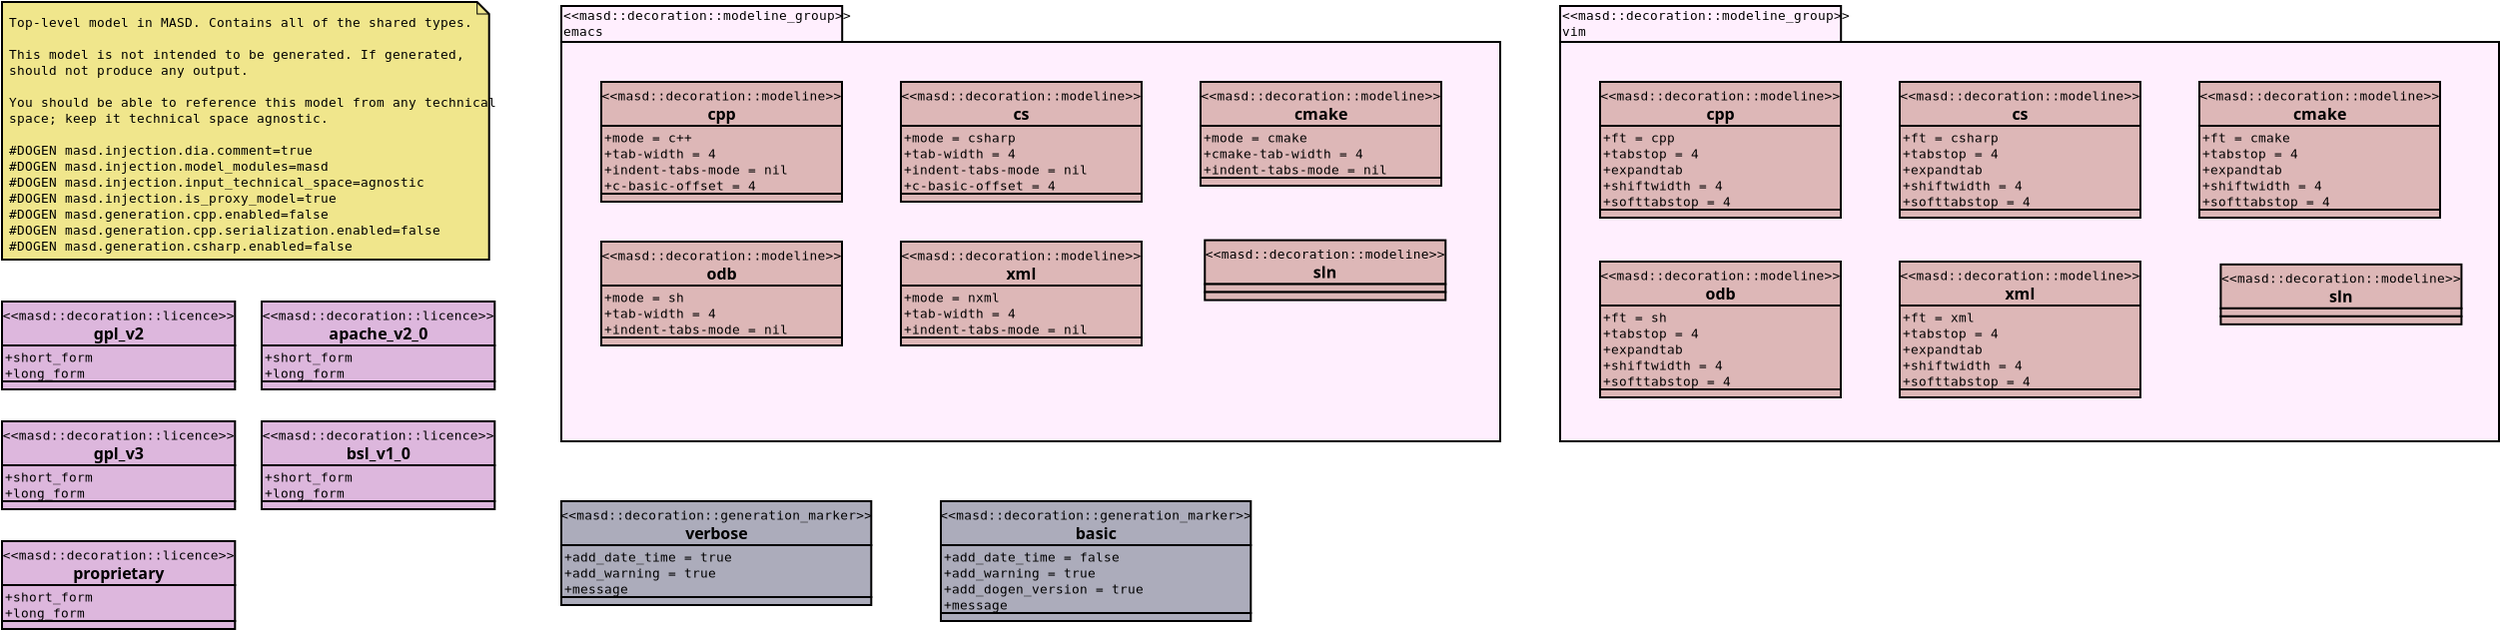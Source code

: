 <?xml version="1.0" encoding="UTF-8"?>
<dia:diagram xmlns:dia="http://www.lysator.liu.se/~alla/dia/">
  <dia:layer name="Background" visible="true" active="true">
    <dia:object type="UML - LargePackage" version="0" id="O0">
      <dia:attribute name="obj_pos">
        <dia:point val="-14,1"/>
      </dia:attribute>
      <dia:attribute name="obj_bb">
        <dia:rectangle val="-14.05,-0.85;33.05,21.05"/>
      </dia:attribute>
      <dia:attribute name="meta">
        <dia:composite type="dict"/>
      </dia:attribute>
      <dia:attribute name="elem_corner">
        <dia:point val="-14,1"/>
      </dia:attribute>
      <dia:attribute name="elem_width">
        <dia:real val="47"/>
      </dia:attribute>
      <dia:attribute name="elem_height">
        <dia:real val="20"/>
      </dia:attribute>
      <dia:attribute name="line_width">
        <dia:real val="0.1"/>
      </dia:attribute>
      <dia:attribute name="line_colour">
        <dia:color val="#000000"/>
      </dia:attribute>
      <dia:attribute name="fill_colour">
        <dia:color val="#ffeffe"/>
      </dia:attribute>
      <dia:attribute name="text_colour">
        <dia:color val="#000000"/>
      </dia:attribute>
      <dia:attribute name="stereotype">
        <dia:string>#masd::decoration::modeline_group#</dia:string>
      </dia:attribute>
      <dia:attribute name="name">
        <dia:string>#emacs#</dia:string>
      </dia:attribute>
    </dia:object>
    <dia:object type="UML - Class" version="0" id="O1">
      <dia:attribute name="obj_pos">
        <dia:point val="-12,3"/>
      </dia:attribute>
      <dia:attribute name="obj_bb">
        <dia:rectangle val="-12.05,2.95;0.1,9.05"/>
      </dia:attribute>
      <dia:attribute name="elem_corner">
        <dia:point val="-12,3"/>
      </dia:attribute>
      <dia:attribute name="elem_width">
        <dia:real val="12.05"/>
      </dia:attribute>
      <dia:attribute name="elem_height">
        <dia:real val="6.0"/>
      </dia:attribute>
      <dia:attribute name="name">
        <dia:string>#cpp#</dia:string>
      </dia:attribute>
      <dia:attribute name="stereotype">
        <dia:string>#masd::decoration::modeline#</dia:string>
      </dia:attribute>
      <dia:attribute name="comment">
        <dia:string>##DOGEN masd.decoration.modeline.editor=emacs
#DOGEN masd.decoration.modeline.location=top
#DOGEN masd.decoration.modeline.technical_space=cpp#</dia:string>
      </dia:attribute>
      <dia:attribute name="abstract">
        <dia:boolean val="false"/>
      </dia:attribute>
      <dia:attribute name="suppress_attributes">
        <dia:boolean val="false"/>
      </dia:attribute>
      <dia:attribute name="suppress_operations">
        <dia:boolean val="false"/>
      </dia:attribute>
      <dia:attribute name="visible_attributes">
        <dia:boolean val="true"/>
      </dia:attribute>
      <dia:attribute name="visible_operations">
        <dia:boolean val="true"/>
      </dia:attribute>
      <dia:attribute name="visible_comments">
        <dia:boolean val="false"/>
      </dia:attribute>
      <dia:attribute name="wrap_operations">
        <dia:boolean val="true"/>
      </dia:attribute>
      <dia:attribute name="wrap_after_char">
        <dia:int val="40"/>
      </dia:attribute>
      <dia:attribute name="comment_line_length">
        <dia:int val="17"/>
      </dia:attribute>
      <dia:attribute name="comment_tagging">
        <dia:boolean val="false"/>
      </dia:attribute>
      <dia:attribute name="line_width">
        <dia:real val="0.1"/>
      </dia:attribute>
      <dia:attribute name="line_color">
        <dia:color val="#000000"/>
      </dia:attribute>
      <dia:attribute name="fill_color">
        <dia:color val="#ddb7b7"/>
      </dia:attribute>
      <dia:attribute name="text_color">
        <dia:color val="#000000"/>
      </dia:attribute>
      <dia:attribute name="normal_font">
        <dia:font family="monospace" style="0" name="Courier"/>
      </dia:attribute>
      <dia:attribute name="abstract_font">
        <dia:font family="monospace" style="88" name="Courier-BoldOblique"/>
      </dia:attribute>
      <dia:attribute name="polymorphic_font">
        <dia:font family="monospace" style="8" name="Courier-Oblique"/>
      </dia:attribute>
      <dia:attribute name="classname_font">
        <dia:font family="sans" style="80" name="Helvetica-Bold"/>
      </dia:attribute>
      <dia:attribute name="abstract_classname_font">
        <dia:font family="sans" style="88" name="Helvetica-BoldOblique"/>
      </dia:attribute>
      <dia:attribute name="comment_font">
        <dia:font family="sans" style="8" name="Helvetica-Oblique"/>
      </dia:attribute>
      <dia:attribute name="normal_font_height">
        <dia:real val="0.8"/>
      </dia:attribute>
      <dia:attribute name="polymorphic_font_height">
        <dia:real val="0.8"/>
      </dia:attribute>
      <dia:attribute name="abstract_font_height">
        <dia:real val="0.8"/>
      </dia:attribute>
      <dia:attribute name="classname_font_height">
        <dia:real val="1"/>
      </dia:attribute>
      <dia:attribute name="abstract_classname_font_height">
        <dia:real val="1"/>
      </dia:attribute>
      <dia:attribute name="comment_font_height">
        <dia:real val="0.7"/>
      </dia:attribute>
      <dia:attribute name="attributes">
        <dia:composite type="umlattribute">
          <dia:attribute name="name">
            <dia:string>#mode#</dia:string>
          </dia:attribute>
          <dia:attribute name="type">
            <dia:string>##</dia:string>
          </dia:attribute>
          <dia:attribute name="value">
            <dia:string>#c++#</dia:string>
          </dia:attribute>
          <dia:attribute name="comment">
            <dia:string>##</dia:string>
          </dia:attribute>
          <dia:attribute name="visibility">
            <dia:enum val="0"/>
          </dia:attribute>
          <dia:attribute name="abstract">
            <dia:boolean val="false"/>
          </dia:attribute>
          <dia:attribute name="class_scope">
            <dia:boolean val="false"/>
          </dia:attribute>
        </dia:composite>
        <dia:composite type="umlattribute">
          <dia:attribute name="name">
            <dia:string>#tab-width#</dia:string>
          </dia:attribute>
          <dia:attribute name="type">
            <dia:string>##</dia:string>
          </dia:attribute>
          <dia:attribute name="value">
            <dia:string>#4#</dia:string>
          </dia:attribute>
          <dia:attribute name="comment">
            <dia:string>##</dia:string>
          </dia:attribute>
          <dia:attribute name="visibility">
            <dia:enum val="0"/>
          </dia:attribute>
          <dia:attribute name="abstract">
            <dia:boolean val="false"/>
          </dia:attribute>
          <dia:attribute name="class_scope">
            <dia:boolean val="false"/>
          </dia:attribute>
        </dia:composite>
        <dia:composite type="umlattribute">
          <dia:attribute name="name">
            <dia:string>#indent-tabs-mode#</dia:string>
          </dia:attribute>
          <dia:attribute name="type">
            <dia:string>##</dia:string>
          </dia:attribute>
          <dia:attribute name="value">
            <dia:string>#nil#</dia:string>
          </dia:attribute>
          <dia:attribute name="comment">
            <dia:string>##</dia:string>
          </dia:attribute>
          <dia:attribute name="visibility">
            <dia:enum val="0"/>
          </dia:attribute>
          <dia:attribute name="abstract">
            <dia:boolean val="false"/>
          </dia:attribute>
          <dia:attribute name="class_scope">
            <dia:boolean val="false"/>
          </dia:attribute>
        </dia:composite>
        <dia:composite type="umlattribute">
          <dia:attribute name="name">
            <dia:string>#c-basic-offset#</dia:string>
          </dia:attribute>
          <dia:attribute name="type">
            <dia:string>##</dia:string>
          </dia:attribute>
          <dia:attribute name="value">
            <dia:string>#4#</dia:string>
          </dia:attribute>
          <dia:attribute name="comment">
            <dia:string>##</dia:string>
          </dia:attribute>
          <dia:attribute name="visibility">
            <dia:enum val="0"/>
          </dia:attribute>
          <dia:attribute name="abstract">
            <dia:boolean val="false"/>
          </dia:attribute>
          <dia:attribute name="class_scope">
            <dia:boolean val="false"/>
          </dia:attribute>
        </dia:composite>
      </dia:attribute>
      <dia:attribute name="operations"/>
      <dia:attribute name="template">
        <dia:boolean val="false"/>
      </dia:attribute>
      <dia:attribute name="templates"/>
      <dia:childnode parent="O0"/>
    </dia:object>
    <dia:object type="UML - Class" version="0" id="O2">
      <dia:attribute name="obj_pos">
        <dia:point val="3,3"/>
      </dia:attribute>
      <dia:attribute name="obj_bb">
        <dia:rectangle val="2.95,2.95;15.1,9.05"/>
      </dia:attribute>
      <dia:attribute name="elem_corner">
        <dia:point val="3,3"/>
      </dia:attribute>
      <dia:attribute name="elem_width">
        <dia:real val="12.05"/>
      </dia:attribute>
      <dia:attribute name="elem_height">
        <dia:real val="6.0"/>
      </dia:attribute>
      <dia:attribute name="name">
        <dia:string>#cs#</dia:string>
      </dia:attribute>
      <dia:attribute name="stereotype">
        <dia:string>#masd::decoration::modeline#</dia:string>
      </dia:attribute>
      <dia:attribute name="comment">
        <dia:string>##DOGEN masd.decoration.modeline.editor=emacs
#DOGEN masd.decoration.modeline.location=top
#DOGEN masd.decoration.modeline.technical_space=csharp#</dia:string>
      </dia:attribute>
      <dia:attribute name="abstract">
        <dia:boolean val="false"/>
      </dia:attribute>
      <dia:attribute name="suppress_attributes">
        <dia:boolean val="false"/>
      </dia:attribute>
      <dia:attribute name="suppress_operations">
        <dia:boolean val="false"/>
      </dia:attribute>
      <dia:attribute name="visible_attributes">
        <dia:boolean val="true"/>
      </dia:attribute>
      <dia:attribute name="visible_operations">
        <dia:boolean val="true"/>
      </dia:attribute>
      <dia:attribute name="visible_comments">
        <dia:boolean val="false"/>
      </dia:attribute>
      <dia:attribute name="wrap_operations">
        <dia:boolean val="true"/>
      </dia:attribute>
      <dia:attribute name="wrap_after_char">
        <dia:int val="40"/>
      </dia:attribute>
      <dia:attribute name="comment_line_length">
        <dia:int val="17"/>
      </dia:attribute>
      <dia:attribute name="comment_tagging">
        <dia:boolean val="false"/>
      </dia:attribute>
      <dia:attribute name="line_width">
        <dia:real val="0.1"/>
      </dia:attribute>
      <dia:attribute name="line_color">
        <dia:color val="#000000"/>
      </dia:attribute>
      <dia:attribute name="fill_color">
        <dia:color val="#ddb7b7"/>
      </dia:attribute>
      <dia:attribute name="text_color">
        <dia:color val="#000000"/>
      </dia:attribute>
      <dia:attribute name="normal_font">
        <dia:font family="monospace" style="0" name="Courier"/>
      </dia:attribute>
      <dia:attribute name="abstract_font">
        <dia:font family="monospace" style="88" name="Courier-BoldOblique"/>
      </dia:attribute>
      <dia:attribute name="polymorphic_font">
        <dia:font family="monospace" style="8" name="Courier-Oblique"/>
      </dia:attribute>
      <dia:attribute name="classname_font">
        <dia:font family="sans" style="80" name="Helvetica-Bold"/>
      </dia:attribute>
      <dia:attribute name="abstract_classname_font">
        <dia:font family="sans" style="88" name="Helvetica-BoldOblique"/>
      </dia:attribute>
      <dia:attribute name="comment_font">
        <dia:font family="sans" style="8" name="Helvetica-Oblique"/>
      </dia:attribute>
      <dia:attribute name="normal_font_height">
        <dia:real val="0.8"/>
      </dia:attribute>
      <dia:attribute name="polymorphic_font_height">
        <dia:real val="0.8"/>
      </dia:attribute>
      <dia:attribute name="abstract_font_height">
        <dia:real val="0.8"/>
      </dia:attribute>
      <dia:attribute name="classname_font_height">
        <dia:real val="1"/>
      </dia:attribute>
      <dia:attribute name="abstract_classname_font_height">
        <dia:real val="1"/>
      </dia:attribute>
      <dia:attribute name="comment_font_height">
        <dia:real val="0.7"/>
      </dia:attribute>
      <dia:attribute name="attributes">
        <dia:composite type="umlattribute">
          <dia:attribute name="name">
            <dia:string>#mode#</dia:string>
          </dia:attribute>
          <dia:attribute name="type">
            <dia:string>##</dia:string>
          </dia:attribute>
          <dia:attribute name="value">
            <dia:string>#csharp#</dia:string>
          </dia:attribute>
          <dia:attribute name="comment">
            <dia:string>##</dia:string>
          </dia:attribute>
          <dia:attribute name="visibility">
            <dia:enum val="0"/>
          </dia:attribute>
          <dia:attribute name="abstract">
            <dia:boolean val="false"/>
          </dia:attribute>
          <dia:attribute name="class_scope">
            <dia:boolean val="false"/>
          </dia:attribute>
        </dia:composite>
        <dia:composite type="umlattribute">
          <dia:attribute name="name">
            <dia:string>#tab-width#</dia:string>
          </dia:attribute>
          <dia:attribute name="type">
            <dia:string>##</dia:string>
          </dia:attribute>
          <dia:attribute name="value">
            <dia:string>#4#</dia:string>
          </dia:attribute>
          <dia:attribute name="comment">
            <dia:string>##</dia:string>
          </dia:attribute>
          <dia:attribute name="visibility">
            <dia:enum val="0"/>
          </dia:attribute>
          <dia:attribute name="abstract">
            <dia:boolean val="false"/>
          </dia:attribute>
          <dia:attribute name="class_scope">
            <dia:boolean val="false"/>
          </dia:attribute>
        </dia:composite>
        <dia:composite type="umlattribute">
          <dia:attribute name="name">
            <dia:string>#indent-tabs-mode#</dia:string>
          </dia:attribute>
          <dia:attribute name="type">
            <dia:string>##</dia:string>
          </dia:attribute>
          <dia:attribute name="value">
            <dia:string>#nil#</dia:string>
          </dia:attribute>
          <dia:attribute name="comment">
            <dia:string>##</dia:string>
          </dia:attribute>
          <dia:attribute name="visibility">
            <dia:enum val="0"/>
          </dia:attribute>
          <dia:attribute name="abstract">
            <dia:boolean val="false"/>
          </dia:attribute>
          <dia:attribute name="class_scope">
            <dia:boolean val="false"/>
          </dia:attribute>
        </dia:composite>
        <dia:composite type="umlattribute">
          <dia:attribute name="name">
            <dia:string>#c-basic-offset#</dia:string>
          </dia:attribute>
          <dia:attribute name="type">
            <dia:string>##</dia:string>
          </dia:attribute>
          <dia:attribute name="value">
            <dia:string>#4#</dia:string>
          </dia:attribute>
          <dia:attribute name="comment">
            <dia:string>##</dia:string>
          </dia:attribute>
          <dia:attribute name="visibility">
            <dia:enum val="0"/>
          </dia:attribute>
          <dia:attribute name="abstract">
            <dia:boolean val="false"/>
          </dia:attribute>
          <dia:attribute name="class_scope">
            <dia:boolean val="false"/>
          </dia:attribute>
        </dia:composite>
      </dia:attribute>
      <dia:attribute name="operations"/>
      <dia:attribute name="template">
        <dia:boolean val="false"/>
      </dia:attribute>
      <dia:attribute name="templates"/>
      <dia:childnode parent="O0"/>
    </dia:object>
    <dia:object type="UML - Class" version="0" id="O3">
      <dia:attribute name="obj_pos">
        <dia:point val="18,3"/>
      </dia:attribute>
      <dia:attribute name="obj_bb">
        <dia:rectangle val="17.95,2.95;30.1,8.25"/>
      </dia:attribute>
      <dia:attribute name="elem_corner">
        <dia:point val="18,3"/>
      </dia:attribute>
      <dia:attribute name="elem_width">
        <dia:real val="12.05"/>
      </dia:attribute>
      <dia:attribute name="elem_height">
        <dia:real val="5.2"/>
      </dia:attribute>
      <dia:attribute name="name">
        <dia:string>#cmake#</dia:string>
      </dia:attribute>
      <dia:attribute name="stereotype">
        <dia:string>#masd::decoration::modeline#</dia:string>
      </dia:attribute>
      <dia:attribute name="comment">
        <dia:string>##DOGEN masd.decoration.modeline.editor=emacs
#DOGEN masd.decoration.modeline.location=top
#DOGEN masd.decoration.modeline.technical_space=cmake#</dia:string>
      </dia:attribute>
      <dia:attribute name="abstract">
        <dia:boolean val="false"/>
      </dia:attribute>
      <dia:attribute name="suppress_attributes">
        <dia:boolean val="false"/>
      </dia:attribute>
      <dia:attribute name="suppress_operations">
        <dia:boolean val="false"/>
      </dia:attribute>
      <dia:attribute name="visible_attributes">
        <dia:boolean val="true"/>
      </dia:attribute>
      <dia:attribute name="visible_operations">
        <dia:boolean val="true"/>
      </dia:attribute>
      <dia:attribute name="visible_comments">
        <dia:boolean val="false"/>
      </dia:attribute>
      <dia:attribute name="wrap_operations">
        <dia:boolean val="true"/>
      </dia:attribute>
      <dia:attribute name="wrap_after_char">
        <dia:int val="40"/>
      </dia:attribute>
      <dia:attribute name="comment_line_length">
        <dia:int val="17"/>
      </dia:attribute>
      <dia:attribute name="comment_tagging">
        <dia:boolean val="false"/>
      </dia:attribute>
      <dia:attribute name="line_width">
        <dia:real val="0.1"/>
      </dia:attribute>
      <dia:attribute name="line_color">
        <dia:color val="#000000"/>
      </dia:attribute>
      <dia:attribute name="fill_color">
        <dia:color val="#ddb7b7"/>
      </dia:attribute>
      <dia:attribute name="text_color">
        <dia:color val="#000000"/>
      </dia:attribute>
      <dia:attribute name="normal_font">
        <dia:font family="monospace" style="0" name="Courier"/>
      </dia:attribute>
      <dia:attribute name="abstract_font">
        <dia:font family="monospace" style="88" name="Courier-BoldOblique"/>
      </dia:attribute>
      <dia:attribute name="polymorphic_font">
        <dia:font family="monospace" style="8" name="Courier-Oblique"/>
      </dia:attribute>
      <dia:attribute name="classname_font">
        <dia:font family="sans" style="80" name="Helvetica-Bold"/>
      </dia:attribute>
      <dia:attribute name="abstract_classname_font">
        <dia:font family="sans" style="88" name="Helvetica-BoldOblique"/>
      </dia:attribute>
      <dia:attribute name="comment_font">
        <dia:font family="sans" style="8" name="Helvetica-Oblique"/>
      </dia:attribute>
      <dia:attribute name="normal_font_height">
        <dia:real val="0.8"/>
      </dia:attribute>
      <dia:attribute name="polymorphic_font_height">
        <dia:real val="0.8"/>
      </dia:attribute>
      <dia:attribute name="abstract_font_height">
        <dia:real val="0.8"/>
      </dia:attribute>
      <dia:attribute name="classname_font_height">
        <dia:real val="1"/>
      </dia:attribute>
      <dia:attribute name="abstract_classname_font_height">
        <dia:real val="1"/>
      </dia:attribute>
      <dia:attribute name="comment_font_height">
        <dia:real val="0.7"/>
      </dia:attribute>
      <dia:attribute name="attributes">
        <dia:composite type="umlattribute">
          <dia:attribute name="name">
            <dia:string>#mode#</dia:string>
          </dia:attribute>
          <dia:attribute name="type">
            <dia:string>##</dia:string>
          </dia:attribute>
          <dia:attribute name="value">
            <dia:string>#cmake#</dia:string>
          </dia:attribute>
          <dia:attribute name="comment">
            <dia:string>##</dia:string>
          </dia:attribute>
          <dia:attribute name="visibility">
            <dia:enum val="0"/>
          </dia:attribute>
          <dia:attribute name="abstract">
            <dia:boolean val="false"/>
          </dia:attribute>
          <dia:attribute name="class_scope">
            <dia:boolean val="false"/>
          </dia:attribute>
        </dia:composite>
        <dia:composite type="umlattribute">
          <dia:attribute name="name">
            <dia:string>#cmake-tab-width#</dia:string>
          </dia:attribute>
          <dia:attribute name="type">
            <dia:string>##</dia:string>
          </dia:attribute>
          <dia:attribute name="value">
            <dia:string>#4#</dia:string>
          </dia:attribute>
          <dia:attribute name="comment">
            <dia:string>##</dia:string>
          </dia:attribute>
          <dia:attribute name="visibility">
            <dia:enum val="0"/>
          </dia:attribute>
          <dia:attribute name="abstract">
            <dia:boolean val="false"/>
          </dia:attribute>
          <dia:attribute name="class_scope">
            <dia:boolean val="false"/>
          </dia:attribute>
        </dia:composite>
        <dia:composite type="umlattribute">
          <dia:attribute name="name">
            <dia:string>#indent-tabs-mode#</dia:string>
          </dia:attribute>
          <dia:attribute name="type">
            <dia:string>##</dia:string>
          </dia:attribute>
          <dia:attribute name="value">
            <dia:string>#nil#</dia:string>
          </dia:attribute>
          <dia:attribute name="comment">
            <dia:string>##</dia:string>
          </dia:attribute>
          <dia:attribute name="visibility">
            <dia:enum val="0"/>
          </dia:attribute>
          <dia:attribute name="abstract">
            <dia:boolean val="false"/>
          </dia:attribute>
          <dia:attribute name="class_scope">
            <dia:boolean val="false"/>
          </dia:attribute>
        </dia:composite>
      </dia:attribute>
      <dia:attribute name="operations"/>
      <dia:attribute name="template">
        <dia:boolean val="false"/>
      </dia:attribute>
      <dia:attribute name="templates"/>
      <dia:childnode parent="O0"/>
    </dia:object>
    <dia:object type="UML - Class" version="0" id="O4">
      <dia:attribute name="obj_pos">
        <dia:point val="-12,11"/>
      </dia:attribute>
      <dia:attribute name="obj_bb">
        <dia:rectangle val="-12.05,10.95;0.1,16.25"/>
      </dia:attribute>
      <dia:attribute name="elem_corner">
        <dia:point val="-12,11"/>
      </dia:attribute>
      <dia:attribute name="elem_width">
        <dia:real val="12.05"/>
      </dia:attribute>
      <dia:attribute name="elem_height">
        <dia:real val="5.2"/>
      </dia:attribute>
      <dia:attribute name="name">
        <dia:string>#odb#</dia:string>
      </dia:attribute>
      <dia:attribute name="stereotype">
        <dia:string>#masd::decoration::modeline#</dia:string>
      </dia:attribute>
      <dia:attribute name="comment">
        <dia:string>##DOGEN masd.decoration.modeline.editor=emacs
#DOGEN masd.decoration.modeline.location=top
#DOGEN masd.decoration.modeline.technical_space=odb#</dia:string>
      </dia:attribute>
      <dia:attribute name="abstract">
        <dia:boolean val="false"/>
      </dia:attribute>
      <dia:attribute name="suppress_attributes">
        <dia:boolean val="false"/>
      </dia:attribute>
      <dia:attribute name="suppress_operations">
        <dia:boolean val="false"/>
      </dia:attribute>
      <dia:attribute name="visible_attributes">
        <dia:boolean val="true"/>
      </dia:attribute>
      <dia:attribute name="visible_operations">
        <dia:boolean val="true"/>
      </dia:attribute>
      <dia:attribute name="visible_comments">
        <dia:boolean val="false"/>
      </dia:attribute>
      <dia:attribute name="wrap_operations">
        <dia:boolean val="true"/>
      </dia:attribute>
      <dia:attribute name="wrap_after_char">
        <dia:int val="40"/>
      </dia:attribute>
      <dia:attribute name="comment_line_length">
        <dia:int val="17"/>
      </dia:attribute>
      <dia:attribute name="comment_tagging">
        <dia:boolean val="false"/>
      </dia:attribute>
      <dia:attribute name="line_width">
        <dia:real val="0.1"/>
      </dia:attribute>
      <dia:attribute name="line_color">
        <dia:color val="#000000"/>
      </dia:attribute>
      <dia:attribute name="fill_color">
        <dia:color val="#ddb7b7"/>
      </dia:attribute>
      <dia:attribute name="text_color">
        <dia:color val="#000000"/>
      </dia:attribute>
      <dia:attribute name="normal_font">
        <dia:font family="monospace" style="0" name="Courier"/>
      </dia:attribute>
      <dia:attribute name="abstract_font">
        <dia:font family="monospace" style="88" name="Courier-BoldOblique"/>
      </dia:attribute>
      <dia:attribute name="polymorphic_font">
        <dia:font family="monospace" style="8" name="Courier-Oblique"/>
      </dia:attribute>
      <dia:attribute name="classname_font">
        <dia:font family="sans" style="80" name="Helvetica-Bold"/>
      </dia:attribute>
      <dia:attribute name="abstract_classname_font">
        <dia:font family="sans" style="88" name="Helvetica-BoldOblique"/>
      </dia:attribute>
      <dia:attribute name="comment_font">
        <dia:font family="sans" style="8" name="Helvetica-Oblique"/>
      </dia:attribute>
      <dia:attribute name="normal_font_height">
        <dia:real val="0.8"/>
      </dia:attribute>
      <dia:attribute name="polymorphic_font_height">
        <dia:real val="0.8"/>
      </dia:attribute>
      <dia:attribute name="abstract_font_height">
        <dia:real val="0.8"/>
      </dia:attribute>
      <dia:attribute name="classname_font_height">
        <dia:real val="1"/>
      </dia:attribute>
      <dia:attribute name="abstract_classname_font_height">
        <dia:real val="1"/>
      </dia:attribute>
      <dia:attribute name="comment_font_height">
        <dia:real val="0.7"/>
      </dia:attribute>
      <dia:attribute name="attributes">
        <dia:composite type="umlattribute">
          <dia:attribute name="name">
            <dia:string>#mode#</dia:string>
          </dia:attribute>
          <dia:attribute name="type">
            <dia:string>##</dia:string>
          </dia:attribute>
          <dia:attribute name="value">
            <dia:string>#sh#</dia:string>
          </dia:attribute>
          <dia:attribute name="comment">
            <dia:string>##</dia:string>
          </dia:attribute>
          <dia:attribute name="visibility">
            <dia:enum val="0"/>
          </dia:attribute>
          <dia:attribute name="abstract">
            <dia:boolean val="false"/>
          </dia:attribute>
          <dia:attribute name="class_scope">
            <dia:boolean val="false"/>
          </dia:attribute>
        </dia:composite>
        <dia:composite type="umlattribute">
          <dia:attribute name="name">
            <dia:string>#tab-width#</dia:string>
          </dia:attribute>
          <dia:attribute name="type">
            <dia:string>##</dia:string>
          </dia:attribute>
          <dia:attribute name="value">
            <dia:string>#4#</dia:string>
          </dia:attribute>
          <dia:attribute name="comment">
            <dia:string>##</dia:string>
          </dia:attribute>
          <dia:attribute name="visibility">
            <dia:enum val="0"/>
          </dia:attribute>
          <dia:attribute name="abstract">
            <dia:boolean val="false"/>
          </dia:attribute>
          <dia:attribute name="class_scope">
            <dia:boolean val="false"/>
          </dia:attribute>
        </dia:composite>
        <dia:composite type="umlattribute">
          <dia:attribute name="name">
            <dia:string>#indent-tabs-mode#</dia:string>
          </dia:attribute>
          <dia:attribute name="type">
            <dia:string>##</dia:string>
          </dia:attribute>
          <dia:attribute name="value">
            <dia:string>#nil#</dia:string>
          </dia:attribute>
          <dia:attribute name="comment">
            <dia:string>##</dia:string>
          </dia:attribute>
          <dia:attribute name="visibility">
            <dia:enum val="0"/>
          </dia:attribute>
          <dia:attribute name="abstract">
            <dia:boolean val="false"/>
          </dia:attribute>
          <dia:attribute name="class_scope">
            <dia:boolean val="false"/>
          </dia:attribute>
        </dia:composite>
      </dia:attribute>
      <dia:attribute name="operations"/>
      <dia:attribute name="template">
        <dia:boolean val="false"/>
      </dia:attribute>
      <dia:attribute name="templates"/>
      <dia:childnode parent="O0"/>
    </dia:object>
    <dia:object type="UML - Class" version="0" id="O5">
      <dia:attribute name="obj_pos">
        <dia:point val="3,11"/>
      </dia:attribute>
      <dia:attribute name="obj_bb">
        <dia:rectangle val="2.95,10.95;15.1,16.25"/>
      </dia:attribute>
      <dia:attribute name="elem_corner">
        <dia:point val="3,11"/>
      </dia:attribute>
      <dia:attribute name="elem_width">
        <dia:real val="12.05"/>
      </dia:attribute>
      <dia:attribute name="elem_height">
        <dia:real val="5.2"/>
      </dia:attribute>
      <dia:attribute name="name">
        <dia:string>#xml#</dia:string>
      </dia:attribute>
      <dia:attribute name="stereotype">
        <dia:string>#masd::decoration::modeline#</dia:string>
      </dia:attribute>
      <dia:attribute name="comment">
        <dia:string>##DOGEN masd.decoration.modeline.editor=emacs
#DOGEN masd.decoration.modeline.location=top
#DOGEN masd.decoration.modeline.technical_space=xml#</dia:string>
      </dia:attribute>
      <dia:attribute name="abstract">
        <dia:boolean val="false"/>
      </dia:attribute>
      <dia:attribute name="suppress_attributes">
        <dia:boolean val="false"/>
      </dia:attribute>
      <dia:attribute name="suppress_operations">
        <dia:boolean val="false"/>
      </dia:attribute>
      <dia:attribute name="visible_attributes">
        <dia:boolean val="true"/>
      </dia:attribute>
      <dia:attribute name="visible_operations">
        <dia:boolean val="true"/>
      </dia:attribute>
      <dia:attribute name="visible_comments">
        <dia:boolean val="false"/>
      </dia:attribute>
      <dia:attribute name="wrap_operations">
        <dia:boolean val="true"/>
      </dia:attribute>
      <dia:attribute name="wrap_after_char">
        <dia:int val="40"/>
      </dia:attribute>
      <dia:attribute name="comment_line_length">
        <dia:int val="17"/>
      </dia:attribute>
      <dia:attribute name="comment_tagging">
        <dia:boolean val="false"/>
      </dia:attribute>
      <dia:attribute name="line_width">
        <dia:real val="0.1"/>
      </dia:attribute>
      <dia:attribute name="line_color">
        <dia:color val="#000000"/>
      </dia:attribute>
      <dia:attribute name="fill_color">
        <dia:color val="#ddb7b7"/>
      </dia:attribute>
      <dia:attribute name="text_color">
        <dia:color val="#000000"/>
      </dia:attribute>
      <dia:attribute name="normal_font">
        <dia:font family="monospace" style="0" name="Courier"/>
      </dia:attribute>
      <dia:attribute name="abstract_font">
        <dia:font family="monospace" style="88" name="Courier-BoldOblique"/>
      </dia:attribute>
      <dia:attribute name="polymorphic_font">
        <dia:font family="monospace" style="8" name="Courier-Oblique"/>
      </dia:attribute>
      <dia:attribute name="classname_font">
        <dia:font family="sans" style="80" name="Helvetica-Bold"/>
      </dia:attribute>
      <dia:attribute name="abstract_classname_font">
        <dia:font family="sans" style="88" name="Helvetica-BoldOblique"/>
      </dia:attribute>
      <dia:attribute name="comment_font">
        <dia:font family="sans" style="8" name="Helvetica-Oblique"/>
      </dia:attribute>
      <dia:attribute name="normal_font_height">
        <dia:real val="0.8"/>
      </dia:attribute>
      <dia:attribute name="polymorphic_font_height">
        <dia:real val="0.8"/>
      </dia:attribute>
      <dia:attribute name="abstract_font_height">
        <dia:real val="0.8"/>
      </dia:attribute>
      <dia:attribute name="classname_font_height">
        <dia:real val="1"/>
      </dia:attribute>
      <dia:attribute name="abstract_classname_font_height">
        <dia:real val="1"/>
      </dia:attribute>
      <dia:attribute name="comment_font_height">
        <dia:real val="0.7"/>
      </dia:attribute>
      <dia:attribute name="attributes">
        <dia:composite type="umlattribute">
          <dia:attribute name="name">
            <dia:string>#mode#</dia:string>
          </dia:attribute>
          <dia:attribute name="type">
            <dia:string>##</dia:string>
          </dia:attribute>
          <dia:attribute name="value">
            <dia:string>#nxml#</dia:string>
          </dia:attribute>
          <dia:attribute name="comment">
            <dia:string>##</dia:string>
          </dia:attribute>
          <dia:attribute name="visibility">
            <dia:enum val="0"/>
          </dia:attribute>
          <dia:attribute name="abstract">
            <dia:boolean val="false"/>
          </dia:attribute>
          <dia:attribute name="class_scope">
            <dia:boolean val="false"/>
          </dia:attribute>
        </dia:composite>
        <dia:composite type="umlattribute">
          <dia:attribute name="name">
            <dia:string>#tab-width#</dia:string>
          </dia:attribute>
          <dia:attribute name="type">
            <dia:string>##</dia:string>
          </dia:attribute>
          <dia:attribute name="value">
            <dia:string>#4#</dia:string>
          </dia:attribute>
          <dia:attribute name="comment">
            <dia:string>##</dia:string>
          </dia:attribute>
          <dia:attribute name="visibility">
            <dia:enum val="0"/>
          </dia:attribute>
          <dia:attribute name="abstract">
            <dia:boolean val="false"/>
          </dia:attribute>
          <dia:attribute name="class_scope">
            <dia:boolean val="false"/>
          </dia:attribute>
        </dia:composite>
        <dia:composite type="umlattribute">
          <dia:attribute name="name">
            <dia:string>#indent-tabs-mode#</dia:string>
          </dia:attribute>
          <dia:attribute name="type">
            <dia:string>##</dia:string>
          </dia:attribute>
          <dia:attribute name="value">
            <dia:string>#nil#</dia:string>
          </dia:attribute>
          <dia:attribute name="comment">
            <dia:string>##</dia:string>
          </dia:attribute>
          <dia:attribute name="visibility">
            <dia:enum val="0"/>
          </dia:attribute>
          <dia:attribute name="abstract">
            <dia:boolean val="false"/>
          </dia:attribute>
          <dia:attribute name="class_scope">
            <dia:boolean val="false"/>
          </dia:attribute>
        </dia:composite>
      </dia:attribute>
      <dia:attribute name="operations"/>
      <dia:attribute name="template">
        <dia:boolean val="false"/>
      </dia:attribute>
      <dia:attribute name="templates"/>
      <dia:childnode parent="O0"/>
    </dia:object>
    <dia:object type="UML - LargePackage" version="0" id="O6">
      <dia:attribute name="obj_pos">
        <dia:point val="36,1"/>
      </dia:attribute>
      <dia:attribute name="obj_bb">
        <dia:rectangle val="35.95,-0.85;83.05,21.05"/>
      </dia:attribute>
      <dia:attribute name="meta">
        <dia:composite type="dict"/>
      </dia:attribute>
      <dia:attribute name="elem_corner">
        <dia:point val="36,1"/>
      </dia:attribute>
      <dia:attribute name="elem_width">
        <dia:real val="47"/>
      </dia:attribute>
      <dia:attribute name="elem_height">
        <dia:real val="20"/>
      </dia:attribute>
      <dia:attribute name="line_width">
        <dia:real val="0.1"/>
      </dia:attribute>
      <dia:attribute name="line_colour">
        <dia:color val="#000000"/>
      </dia:attribute>
      <dia:attribute name="fill_colour">
        <dia:color val="#ffeffe"/>
      </dia:attribute>
      <dia:attribute name="text_colour">
        <dia:color val="#000000"/>
      </dia:attribute>
      <dia:attribute name="stereotype">
        <dia:string>#masd::decoration::modeline_group#</dia:string>
      </dia:attribute>
      <dia:attribute name="name">
        <dia:string>#vim#</dia:string>
      </dia:attribute>
    </dia:object>
    <dia:object type="UML - Class" version="0" id="O7">
      <dia:attribute name="obj_pos">
        <dia:point val="53,12"/>
      </dia:attribute>
      <dia:attribute name="obj_bb">
        <dia:rectangle val="52.95,11.95;65.1,18.85"/>
      </dia:attribute>
      <dia:attribute name="elem_corner">
        <dia:point val="53,12"/>
      </dia:attribute>
      <dia:attribute name="elem_width">
        <dia:real val="12.05"/>
      </dia:attribute>
      <dia:attribute name="elem_height">
        <dia:real val="6.8"/>
      </dia:attribute>
      <dia:attribute name="name">
        <dia:string>#xml#</dia:string>
      </dia:attribute>
      <dia:attribute name="stereotype">
        <dia:string>#masd::decoration::modeline#</dia:string>
      </dia:attribute>
      <dia:attribute name="comment">
        <dia:string>##DOGEN masd.decoration.modeline.editor=vim
#DOGEN masd.decoration.modeline.location=top
#DOGEN masd.decoration.modeline.technical_space=xml#</dia:string>
      </dia:attribute>
      <dia:attribute name="abstract">
        <dia:boolean val="false"/>
      </dia:attribute>
      <dia:attribute name="suppress_attributes">
        <dia:boolean val="false"/>
      </dia:attribute>
      <dia:attribute name="suppress_operations">
        <dia:boolean val="false"/>
      </dia:attribute>
      <dia:attribute name="visible_attributes">
        <dia:boolean val="true"/>
      </dia:attribute>
      <dia:attribute name="visible_operations">
        <dia:boolean val="true"/>
      </dia:attribute>
      <dia:attribute name="visible_comments">
        <dia:boolean val="false"/>
      </dia:attribute>
      <dia:attribute name="wrap_operations">
        <dia:boolean val="true"/>
      </dia:attribute>
      <dia:attribute name="wrap_after_char">
        <dia:int val="40"/>
      </dia:attribute>
      <dia:attribute name="comment_line_length">
        <dia:int val="17"/>
      </dia:attribute>
      <dia:attribute name="comment_tagging">
        <dia:boolean val="false"/>
      </dia:attribute>
      <dia:attribute name="line_width">
        <dia:real val="0.1"/>
      </dia:attribute>
      <dia:attribute name="line_color">
        <dia:color val="#000000"/>
      </dia:attribute>
      <dia:attribute name="fill_color">
        <dia:color val="#ddb7b7"/>
      </dia:attribute>
      <dia:attribute name="text_color">
        <dia:color val="#000000"/>
      </dia:attribute>
      <dia:attribute name="normal_font">
        <dia:font family="monospace" style="0" name="Courier"/>
      </dia:attribute>
      <dia:attribute name="abstract_font">
        <dia:font family="monospace" style="88" name="Courier-BoldOblique"/>
      </dia:attribute>
      <dia:attribute name="polymorphic_font">
        <dia:font family="monospace" style="8" name="Courier-Oblique"/>
      </dia:attribute>
      <dia:attribute name="classname_font">
        <dia:font family="sans" style="80" name="Helvetica-Bold"/>
      </dia:attribute>
      <dia:attribute name="abstract_classname_font">
        <dia:font family="sans" style="88" name="Helvetica-BoldOblique"/>
      </dia:attribute>
      <dia:attribute name="comment_font">
        <dia:font family="sans" style="8" name="Helvetica-Oblique"/>
      </dia:attribute>
      <dia:attribute name="normal_font_height">
        <dia:real val="0.8"/>
      </dia:attribute>
      <dia:attribute name="polymorphic_font_height">
        <dia:real val="0.8"/>
      </dia:attribute>
      <dia:attribute name="abstract_font_height">
        <dia:real val="0.8"/>
      </dia:attribute>
      <dia:attribute name="classname_font_height">
        <dia:real val="1"/>
      </dia:attribute>
      <dia:attribute name="abstract_classname_font_height">
        <dia:real val="1"/>
      </dia:attribute>
      <dia:attribute name="comment_font_height">
        <dia:real val="0.7"/>
      </dia:attribute>
      <dia:attribute name="attributes">
        <dia:composite type="umlattribute">
          <dia:attribute name="name">
            <dia:string>#ft#</dia:string>
          </dia:attribute>
          <dia:attribute name="type">
            <dia:string>##</dia:string>
          </dia:attribute>
          <dia:attribute name="value">
            <dia:string>#xml#</dia:string>
          </dia:attribute>
          <dia:attribute name="comment">
            <dia:string>##</dia:string>
          </dia:attribute>
          <dia:attribute name="visibility">
            <dia:enum val="0"/>
          </dia:attribute>
          <dia:attribute name="abstract">
            <dia:boolean val="false"/>
          </dia:attribute>
          <dia:attribute name="class_scope">
            <dia:boolean val="false"/>
          </dia:attribute>
        </dia:composite>
        <dia:composite type="umlattribute">
          <dia:attribute name="name">
            <dia:string>#tabstop#</dia:string>
          </dia:attribute>
          <dia:attribute name="type">
            <dia:string>##</dia:string>
          </dia:attribute>
          <dia:attribute name="value">
            <dia:string>#4#</dia:string>
          </dia:attribute>
          <dia:attribute name="comment">
            <dia:string>##</dia:string>
          </dia:attribute>
          <dia:attribute name="visibility">
            <dia:enum val="0"/>
          </dia:attribute>
          <dia:attribute name="abstract">
            <dia:boolean val="false"/>
          </dia:attribute>
          <dia:attribute name="class_scope">
            <dia:boolean val="false"/>
          </dia:attribute>
        </dia:composite>
        <dia:composite type="umlattribute">
          <dia:attribute name="name">
            <dia:string>#expandtab#</dia:string>
          </dia:attribute>
          <dia:attribute name="type">
            <dia:string>##</dia:string>
          </dia:attribute>
          <dia:attribute name="value">
            <dia:string>##</dia:string>
          </dia:attribute>
          <dia:attribute name="comment">
            <dia:string>##</dia:string>
          </dia:attribute>
          <dia:attribute name="visibility">
            <dia:enum val="0"/>
          </dia:attribute>
          <dia:attribute name="abstract">
            <dia:boolean val="false"/>
          </dia:attribute>
          <dia:attribute name="class_scope">
            <dia:boolean val="false"/>
          </dia:attribute>
        </dia:composite>
        <dia:composite type="umlattribute">
          <dia:attribute name="name">
            <dia:string>#shiftwidth#</dia:string>
          </dia:attribute>
          <dia:attribute name="type">
            <dia:string>##</dia:string>
          </dia:attribute>
          <dia:attribute name="value">
            <dia:string>#4#</dia:string>
          </dia:attribute>
          <dia:attribute name="comment">
            <dia:string>##</dia:string>
          </dia:attribute>
          <dia:attribute name="visibility">
            <dia:enum val="0"/>
          </dia:attribute>
          <dia:attribute name="abstract">
            <dia:boolean val="false"/>
          </dia:attribute>
          <dia:attribute name="class_scope">
            <dia:boolean val="false"/>
          </dia:attribute>
        </dia:composite>
        <dia:composite type="umlattribute">
          <dia:attribute name="name">
            <dia:string>#softtabstop#</dia:string>
          </dia:attribute>
          <dia:attribute name="type">
            <dia:string>##</dia:string>
          </dia:attribute>
          <dia:attribute name="value">
            <dia:string>#4#</dia:string>
          </dia:attribute>
          <dia:attribute name="comment">
            <dia:string>##</dia:string>
          </dia:attribute>
          <dia:attribute name="visibility">
            <dia:enum val="0"/>
          </dia:attribute>
          <dia:attribute name="abstract">
            <dia:boolean val="false"/>
          </dia:attribute>
          <dia:attribute name="class_scope">
            <dia:boolean val="false"/>
          </dia:attribute>
        </dia:composite>
      </dia:attribute>
      <dia:attribute name="operations"/>
      <dia:attribute name="template">
        <dia:boolean val="false"/>
      </dia:attribute>
      <dia:attribute name="templates"/>
      <dia:childnode parent="O6"/>
    </dia:object>
    <dia:object type="UML - Class" version="0" id="O8">
      <dia:attribute name="obj_pos">
        <dia:point val="38,12"/>
      </dia:attribute>
      <dia:attribute name="obj_bb">
        <dia:rectangle val="37.95,11.95;50.1,18.85"/>
      </dia:attribute>
      <dia:attribute name="elem_corner">
        <dia:point val="38,12"/>
      </dia:attribute>
      <dia:attribute name="elem_width">
        <dia:real val="12.05"/>
      </dia:attribute>
      <dia:attribute name="elem_height">
        <dia:real val="6.8"/>
      </dia:attribute>
      <dia:attribute name="name">
        <dia:string>#odb#</dia:string>
      </dia:attribute>
      <dia:attribute name="stereotype">
        <dia:string>#masd::decoration::modeline#</dia:string>
      </dia:attribute>
      <dia:attribute name="comment">
        <dia:string>##DOGEN masd.decoration.modeline.editor=vim
#DOGEN masd.decoration.modeline.location=top
#DOGEN masd.decoration.modeline.technical_space=odb#</dia:string>
      </dia:attribute>
      <dia:attribute name="abstract">
        <dia:boolean val="false"/>
      </dia:attribute>
      <dia:attribute name="suppress_attributes">
        <dia:boolean val="false"/>
      </dia:attribute>
      <dia:attribute name="suppress_operations">
        <dia:boolean val="false"/>
      </dia:attribute>
      <dia:attribute name="visible_attributes">
        <dia:boolean val="true"/>
      </dia:attribute>
      <dia:attribute name="visible_operations">
        <dia:boolean val="true"/>
      </dia:attribute>
      <dia:attribute name="visible_comments">
        <dia:boolean val="false"/>
      </dia:attribute>
      <dia:attribute name="wrap_operations">
        <dia:boolean val="true"/>
      </dia:attribute>
      <dia:attribute name="wrap_after_char">
        <dia:int val="40"/>
      </dia:attribute>
      <dia:attribute name="comment_line_length">
        <dia:int val="17"/>
      </dia:attribute>
      <dia:attribute name="comment_tagging">
        <dia:boolean val="false"/>
      </dia:attribute>
      <dia:attribute name="line_width">
        <dia:real val="0.1"/>
      </dia:attribute>
      <dia:attribute name="line_color">
        <dia:color val="#000000"/>
      </dia:attribute>
      <dia:attribute name="fill_color">
        <dia:color val="#ddb7b7"/>
      </dia:attribute>
      <dia:attribute name="text_color">
        <dia:color val="#000000"/>
      </dia:attribute>
      <dia:attribute name="normal_font">
        <dia:font family="monospace" style="0" name="Courier"/>
      </dia:attribute>
      <dia:attribute name="abstract_font">
        <dia:font family="monospace" style="88" name="Courier-BoldOblique"/>
      </dia:attribute>
      <dia:attribute name="polymorphic_font">
        <dia:font family="monospace" style="8" name="Courier-Oblique"/>
      </dia:attribute>
      <dia:attribute name="classname_font">
        <dia:font family="sans" style="80" name="Helvetica-Bold"/>
      </dia:attribute>
      <dia:attribute name="abstract_classname_font">
        <dia:font family="sans" style="88" name="Helvetica-BoldOblique"/>
      </dia:attribute>
      <dia:attribute name="comment_font">
        <dia:font family="sans" style="8" name="Helvetica-Oblique"/>
      </dia:attribute>
      <dia:attribute name="normal_font_height">
        <dia:real val="0.8"/>
      </dia:attribute>
      <dia:attribute name="polymorphic_font_height">
        <dia:real val="0.8"/>
      </dia:attribute>
      <dia:attribute name="abstract_font_height">
        <dia:real val="0.8"/>
      </dia:attribute>
      <dia:attribute name="classname_font_height">
        <dia:real val="1"/>
      </dia:attribute>
      <dia:attribute name="abstract_classname_font_height">
        <dia:real val="1"/>
      </dia:attribute>
      <dia:attribute name="comment_font_height">
        <dia:real val="0.7"/>
      </dia:attribute>
      <dia:attribute name="attributes">
        <dia:composite type="umlattribute">
          <dia:attribute name="name">
            <dia:string>#ft#</dia:string>
          </dia:attribute>
          <dia:attribute name="type">
            <dia:string>##</dia:string>
          </dia:attribute>
          <dia:attribute name="value">
            <dia:string>#sh#</dia:string>
          </dia:attribute>
          <dia:attribute name="comment">
            <dia:string>##</dia:string>
          </dia:attribute>
          <dia:attribute name="visibility">
            <dia:enum val="0"/>
          </dia:attribute>
          <dia:attribute name="abstract">
            <dia:boolean val="false"/>
          </dia:attribute>
          <dia:attribute name="class_scope">
            <dia:boolean val="false"/>
          </dia:attribute>
        </dia:composite>
        <dia:composite type="umlattribute">
          <dia:attribute name="name">
            <dia:string>#tabstop#</dia:string>
          </dia:attribute>
          <dia:attribute name="type">
            <dia:string>##</dia:string>
          </dia:attribute>
          <dia:attribute name="value">
            <dia:string>#4#</dia:string>
          </dia:attribute>
          <dia:attribute name="comment">
            <dia:string>##</dia:string>
          </dia:attribute>
          <dia:attribute name="visibility">
            <dia:enum val="0"/>
          </dia:attribute>
          <dia:attribute name="abstract">
            <dia:boolean val="false"/>
          </dia:attribute>
          <dia:attribute name="class_scope">
            <dia:boolean val="false"/>
          </dia:attribute>
        </dia:composite>
        <dia:composite type="umlattribute">
          <dia:attribute name="name">
            <dia:string>#expandtab#</dia:string>
          </dia:attribute>
          <dia:attribute name="type">
            <dia:string>##</dia:string>
          </dia:attribute>
          <dia:attribute name="value">
            <dia:string>##</dia:string>
          </dia:attribute>
          <dia:attribute name="comment">
            <dia:string>##</dia:string>
          </dia:attribute>
          <dia:attribute name="visibility">
            <dia:enum val="0"/>
          </dia:attribute>
          <dia:attribute name="abstract">
            <dia:boolean val="false"/>
          </dia:attribute>
          <dia:attribute name="class_scope">
            <dia:boolean val="false"/>
          </dia:attribute>
        </dia:composite>
        <dia:composite type="umlattribute">
          <dia:attribute name="name">
            <dia:string>#shiftwidth#</dia:string>
          </dia:attribute>
          <dia:attribute name="type">
            <dia:string>##</dia:string>
          </dia:attribute>
          <dia:attribute name="value">
            <dia:string>#4#</dia:string>
          </dia:attribute>
          <dia:attribute name="comment">
            <dia:string>##</dia:string>
          </dia:attribute>
          <dia:attribute name="visibility">
            <dia:enum val="0"/>
          </dia:attribute>
          <dia:attribute name="abstract">
            <dia:boolean val="false"/>
          </dia:attribute>
          <dia:attribute name="class_scope">
            <dia:boolean val="false"/>
          </dia:attribute>
        </dia:composite>
        <dia:composite type="umlattribute">
          <dia:attribute name="name">
            <dia:string>#softtabstop#</dia:string>
          </dia:attribute>
          <dia:attribute name="type">
            <dia:string>##</dia:string>
          </dia:attribute>
          <dia:attribute name="value">
            <dia:string>#4#</dia:string>
          </dia:attribute>
          <dia:attribute name="comment">
            <dia:string>##</dia:string>
          </dia:attribute>
          <dia:attribute name="visibility">
            <dia:enum val="0"/>
          </dia:attribute>
          <dia:attribute name="abstract">
            <dia:boolean val="false"/>
          </dia:attribute>
          <dia:attribute name="class_scope">
            <dia:boolean val="false"/>
          </dia:attribute>
        </dia:composite>
      </dia:attribute>
      <dia:attribute name="operations"/>
      <dia:attribute name="template">
        <dia:boolean val="false"/>
      </dia:attribute>
      <dia:attribute name="templates"/>
      <dia:childnode parent="O6"/>
    </dia:object>
    <dia:object type="UML - Class" version="0" id="O9">
      <dia:attribute name="obj_pos">
        <dia:point val="68,3"/>
      </dia:attribute>
      <dia:attribute name="obj_bb">
        <dia:rectangle val="67.95,2.95;80.1,9.85"/>
      </dia:attribute>
      <dia:attribute name="elem_corner">
        <dia:point val="68,3"/>
      </dia:attribute>
      <dia:attribute name="elem_width">
        <dia:real val="12.05"/>
      </dia:attribute>
      <dia:attribute name="elem_height">
        <dia:real val="6.8"/>
      </dia:attribute>
      <dia:attribute name="name">
        <dia:string>#cmake#</dia:string>
      </dia:attribute>
      <dia:attribute name="stereotype">
        <dia:string>#masd::decoration::modeline#</dia:string>
      </dia:attribute>
      <dia:attribute name="comment">
        <dia:string>##DOGEN masd.decoration.modeline.editor=vim
#DOGEN masd.decoration.modeline.location=top
#DOGEN masd.decoration.modeline.technical_space=cmake#</dia:string>
      </dia:attribute>
      <dia:attribute name="abstract">
        <dia:boolean val="false"/>
      </dia:attribute>
      <dia:attribute name="suppress_attributes">
        <dia:boolean val="false"/>
      </dia:attribute>
      <dia:attribute name="suppress_operations">
        <dia:boolean val="false"/>
      </dia:attribute>
      <dia:attribute name="visible_attributes">
        <dia:boolean val="true"/>
      </dia:attribute>
      <dia:attribute name="visible_operations">
        <dia:boolean val="true"/>
      </dia:attribute>
      <dia:attribute name="visible_comments">
        <dia:boolean val="false"/>
      </dia:attribute>
      <dia:attribute name="wrap_operations">
        <dia:boolean val="true"/>
      </dia:attribute>
      <dia:attribute name="wrap_after_char">
        <dia:int val="40"/>
      </dia:attribute>
      <dia:attribute name="comment_line_length">
        <dia:int val="17"/>
      </dia:attribute>
      <dia:attribute name="comment_tagging">
        <dia:boolean val="false"/>
      </dia:attribute>
      <dia:attribute name="line_width">
        <dia:real val="0.1"/>
      </dia:attribute>
      <dia:attribute name="line_color">
        <dia:color val="#000000"/>
      </dia:attribute>
      <dia:attribute name="fill_color">
        <dia:color val="#ddb7b7"/>
      </dia:attribute>
      <dia:attribute name="text_color">
        <dia:color val="#000000"/>
      </dia:attribute>
      <dia:attribute name="normal_font">
        <dia:font family="monospace" style="0" name="Courier"/>
      </dia:attribute>
      <dia:attribute name="abstract_font">
        <dia:font family="monospace" style="88" name="Courier-BoldOblique"/>
      </dia:attribute>
      <dia:attribute name="polymorphic_font">
        <dia:font family="monospace" style="8" name="Courier-Oblique"/>
      </dia:attribute>
      <dia:attribute name="classname_font">
        <dia:font family="sans" style="80" name="Helvetica-Bold"/>
      </dia:attribute>
      <dia:attribute name="abstract_classname_font">
        <dia:font family="sans" style="88" name="Helvetica-BoldOblique"/>
      </dia:attribute>
      <dia:attribute name="comment_font">
        <dia:font family="sans" style="8" name="Helvetica-Oblique"/>
      </dia:attribute>
      <dia:attribute name="normal_font_height">
        <dia:real val="0.8"/>
      </dia:attribute>
      <dia:attribute name="polymorphic_font_height">
        <dia:real val="0.8"/>
      </dia:attribute>
      <dia:attribute name="abstract_font_height">
        <dia:real val="0.8"/>
      </dia:attribute>
      <dia:attribute name="classname_font_height">
        <dia:real val="1"/>
      </dia:attribute>
      <dia:attribute name="abstract_classname_font_height">
        <dia:real val="1"/>
      </dia:attribute>
      <dia:attribute name="comment_font_height">
        <dia:real val="0.7"/>
      </dia:attribute>
      <dia:attribute name="attributes">
        <dia:composite type="umlattribute">
          <dia:attribute name="name">
            <dia:string>#ft#</dia:string>
          </dia:attribute>
          <dia:attribute name="type">
            <dia:string>##</dia:string>
          </dia:attribute>
          <dia:attribute name="value">
            <dia:string>#cmake#</dia:string>
          </dia:attribute>
          <dia:attribute name="comment">
            <dia:string>##</dia:string>
          </dia:attribute>
          <dia:attribute name="visibility">
            <dia:enum val="0"/>
          </dia:attribute>
          <dia:attribute name="abstract">
            <dia:boolean val="false"/>
          </dia:attribute>
          <dia:attribute name="class_scope">
            <dia:boolean val="false"/>
          </dia:attribute>
        </dia:composite>
        <dia:composite type="umlattribute">
          <dia:attribute name="name">
            <dia:string>#tabstop#</dia:string>
          </dia:attribute>
          <dia:attribute name="type">
            <dia:string>##</dia:string>
          </dia:attribute>
          <dia:attribute name="value">
            <dia:string>#4#</dia:string>
          </dia:attribute>
          <dia:attribute name="comment">
            <dia:string>##</dia:string>
          </dia:attribute>
          <dia:attribute name="visibility">
            <dia:enum val="0"/>
          </dia:attribute>
          <dia:attribute name="abstract">
            <dia:boolean val="false"/>
          </dia:attribute>
          <dia:attribute name="class_scope">
            <dia:boolean val="false"/>
          </dia:attribute>
        </dia:composite>
        <dia:composite type="umlattribute">
          <dia:attribute name="name">
            <dia:string>#expandtab#</dia:string>
          </dia:attribute>
          <dia:attribute name="type">
            <dia:string>##</dia:string>
          </dia:attribute>
          <dia:attribute name="value">
            <dia:string>##</dia:string>
          </dia:attribute>
          <dia:attribute name="comment">
            <dia:string>##</dia:string>
          </dia:attribute>
          <dia:attribute name="visibility">
            <dia:enum val="0"/>
          </dia:attribute>
          <dia:attribute name="abstract">
            <dia:boolean val="false"/>
          </dia:attribute>
          <dia:attribute name="class_scope">
            <dia:boolean val="false"/>
          </dia:attribute>
        </dia:composite>
        <dia:composite type="umlattribute">
          <dia:attribute name="name">
            <dia:string>#shiftwidth#</dia:string>
          </dia:attribute>
          <dia:attribute name="type">
            <dia:string>##</dia:string>
          </dia:attribute>
          <dia:attribute name="value">
            <dia:string>#4#</dia:string>
          </dia:attribute>
          <dia:attribute name="comment">
            <dia:string>##</dia:string>
          </dia:attribute>
          <dia:attribute name="visibility">
            <dia:enum val="0"/>
          </dia:attribute>
          <dia:attribute name="abstract">
            <dia:boolean val="false"/>
          </dia:attribute>
          <dia:attribute name="class_scope">
            <dia:boolean val="false"/>
          </dia:attribute>
        </dia:composite>
        <dia:composite type="umlattribute">
          <dia:attribute name="name">
            <dia:string>#softtabstop#</dia:string>
          </dia:attribute>
          <dia:attribute name="type">
            <dia:string>##</dia:string>
          </dia:attribute>
          <dia:attribute name="value">
            <dia:string>#4#</dia:string>
          </dia:attribute>
          <dia:attribute name="comment">
            <dia:string>##</dia:string>
          </dia:attribute>
          <dia:attribute name="visibility">
            <dia:enum val="0"/>
          </dia:attribute>
          <dia:attribute name="abstract">
            <dia:boolean val="false"/>
          </dia:attribute>
          <dia:attribute name="class_scope">
            <dia:boolean val="false"/>
          </dia:attribute>
        </dia:composite>
      </dia:attribute>
      <dia:attribute name="operations"/>
      <dia:attribute name="template">
        <dia:boolean val="false"/>
      </dia:attribute>
      <dia:attribute name="templates"/>
      <dia:childnode parent="O6"/>
    </dia:object>
    <dia:object type="UML - Class" version="0" id="O10">
      <dia:attribute name="obj_pos">
        <dia:point val="53,3"/>
      </dia:attribute>
      <dia:attribute name="obj_bb">
        <dia:rectangle val="52.95,2.95;65.1,9.85"/>
      </dia:attribute>
      <dia:attribute name="elem_corner">
        <dia:point val="53,3"/>
      </dia:attribute>
      <dia:attribute name="elem_width">
        <dia:real val="12.05"/>
      </dia:attribute>
      <dia:attribute name="elem_height">
        <dia:real val="6.8"/>
      </dia:attribute>
      <dia:attribute name="name">
        <dia:string>#cs#</dia:string>
      </dia:attribute>
      <dia:attribute name="stereotype">
        <dia:string>#masd::decoration::modeline#</dia:string>
      </dia:attribute>
      <dia:attribute name="comment">
        <dia:string>##DOGEN masd.decoration.modeline.editor=vim
#DOGEN masd.decoration.modeline.location=top
#DOGEN masd.decoration.modeline.technical_space=csharp#</dia:string>
      </dia:attribute>
      <dia:attribute name="abstract">
        <dia:boolean val="false"/>
      </dia:attribute>
      <dia:attribute name="suppress_attributes">
        <dia:boolean val="false"/>
      </dia:attribute>
      <dia:attribute name="suppress_operations">
        <dia:boolean val="false"/>
      </dia:attribute>
      <dia:attribute name="visible_attributes">
        <dia:boolean val="true"/>
      </dia:attribute>
      <dia:attribute name="visible_operations">
        <dia:boolean val="true"/>
      </dia:attribute>
      <dia:attribute name="visible_comments">
        <dia:boolean val="false"/>
      </dia:attribute>
      <dia:attribute name="wrap_operations">
        <dia:boolean val="true"/>
      </dia:attribute>
      <dia:attribute name="wrap_after_char">
        <dia:int val="40"/>
      </dia:attribute>
      <dia:attribute name="comment_line_length">
        <dia:int val="17"/>
      </dia:attribute>
      <dia:attribute name="comment_tagging">
        <dia:boolean val="false"/>
      </dia:attribute>
      <dia:attribute name="line_width">
        <dia:real val="0.1"/>
      </dia:attribute>
      <dia:attribute name="line_color">
        <dia:color val="#000000"/>
      </dia:attribute>
      <dia:attribute name="fill_color">
        <dia:color val="#ddb7b7"/>
      </dia:attribute>
      <dia:attribute name="text_color">
        <dia:color val="#000000"/>
      </dia:attribute>
      <dia:attribute name="normal_font">
        <dia:font family="monospace" style="0" name="Courier"/>
      </dia:attribute>
      <dia:attribute name="abstract_font">
        <dia:font family="monospace" style="88" name="Courier-BoldOblique"/>
      </dia:attribute>
      <dia:attribute name="polymorphic_font">
        <dia:font family="monospace" style="8" name="Courier-Oblique"/>
      </dia:attribute>
      <dia:attribute name="classname_font">
        <dia:font family="sans" style="80" name="Helvetica-Bold"/>
      </dia:attribute>
      <dia:attribute name="abstract_classname_font">
        <dia:font family="sans" style="88" name="Helvetica-BoldOblique"/>
      </dia:attribute>
      <dia:attribute name="comment_font">
        <dia:font family="sans" style="8" name="Helvetica-Oblique"/>
      </dia:attribute>
      <dia:attribute name="normal_font_height">
        <dia:real val="0.8"/>
      </dia:attribute>
      <dia:attribute name="polymorphic_font_height">
        <dia:real val="0.8"/>
      </dia:attribute>
      <dia:attribute name="abstract_font_height">
        <dia:real val="0.8"/>
      </dia:attribute>
      <dia:attribute name="classname_font_height">
        <dia:real val="1"/>
      </dia:attribute>
      <dia:attribute name="abstract_classname_font_height">
        <dia:real val="1"/>
      </dia:attribute>
      <dia:attribute name="comment_font_height">
        <dia:real val="0.7"/>
      </dia:attribute>
      <dia:attribute name="attributes">
        <dia:composite type="umlattribute">
          <dia:attribute name="name">
            <dia:string>#ft#</dia:string>
          </dia:attribute>
          <dia:attribute name="type">
            <dia:string>##</dia:string>
          </dia:attribute>
          <dia:attribute name="value">
            <dia:string>#csharp#</dia:string>
          </dia:attribute>
          <dia:attribute name="comment">
            <dia:string>##</dia:string>
          </dia:attribute>
          <dia:attribute name="visibility">
            <dia:enum val="0"/>
          </dia:attribute>
          <dia:attribute name="abstract">
            <dia:boolean val="false"/>
          </dia:attribute>
          <dia:attribute name="class_scope">
            <dia:boolean val="false"/>
          </dia:attribute>
        </dia:composite>
        <dia:composite type="umlattribute">
          <dia:attribute name="name">
            <dia:string>#tabstop#</dia:string>
          </dia:attribute>
          <dia:attribute name="type">
            <dia:string>##</dia:string>
          </dia:attribute>
          <dia:attribute name="value">
            <dia:string>#4#</dia:string>
          </dia:attribute>
          <dia:attribute name="comment">
            <dia:string>##</dia:string>
          </dia:attribute>
          <dia:attribute name="visibility">
            <dia:enum val="0"/>
          </dia:attribute>
          <dia:attribute name="abstract">
            <dia:boolean val="false"/>
          </dia:attribute>
          <dia:attribute name="class_scope">
            <dia:boolean val="false"/>
          </dia:attribute>
        </dia:composite>
        <dia:composite type="umlattribute">
          <dia:attribute name="name">
            <dia:string>#expandtab#</dia:string>
          </dia:attribute>
          <dia:attribute name="type">
            <dia:string>##</dia:string>
          </dia:attribute>
          <dia:attribute name="value">
            <dia:string>##</dia:string>
          </dia:attribute>
          <dia:attribute name="comment">
            <dia:string>##</dia:string>
          </dia:attribute>
          <dia:attribute name="visibility">
            <dia:enum val="0"/>
          </dia:attribute>
          <dia:attribute name="abstract">
            <dia:boolean val="false"/>
          </dia:attribute>
          <dia:attribute name="class_scope">
            <dia:boolean val="false"/>
          </dia:attribute>
        </dia:composite>
        <dia:composite type="umlattribute">
          <dia:attribute name="name">
            <dia:string>#shiftwidth#</dia:string>
          </dia:attribute>
          <dia:attribute name="type">
            <dia:string>##</dia:string>
          </dia:attribute>
          <dia:attribute name="value">
            <dia:string>#4#</dia:string>
          </dia:attribute>
          <dia:attribute name="comment">
            <dia:string>##</dia:string>
          </dia:attribute>
          <dia:attribute name="visibility">
            <dia:enum val="0"/>
          </dia:attribute>
          <dia:attribute name="abstract">
            <dia:boolean val="false"/>
          </dia:attribute>
          <dia:attribute name="class_scope">
            <dia:boolean val="false"/>
          </dia:attribute>
        </dia:composite>
        <dia:composite type="umlattribute">
          <dia:attribute name="name">
            <dia:string>#softtabstop#</dia:string>
          </dia:attribute>
          <dia:attribute name="type">
            <dia:string>##</dia:string>
          </dia:attribute>
          <dia:attribute name="value">
            <dia:string>#4#</dia:string>
          </dia:attribute>
          <dia:attribute name="comment">
            <dia:string>##</dia:string>
          </dia:attribute>
          <dia:attribute name="visibility">
            <dia:enum val="0"/>
          </dia:attribute>
          <dia:attribute name="abstract">
            <dia:boolean val="false"/>
          </dia:attribute>
          <dia:attribute name="class_scope">
            <dia:boolean val="false"/>
          </dia:attribute>
        </dia:composite>
      </dia:attribute>
      <dia:attribute name="operations"/>
      <dia:attribute name="template">
        <dia:boolean val="false"/>
      </dia:attribute>
      <dia:attribute name="templates"/>
      <dia:childnode parent="O6"/>
    </dia:object>
    <dia:object type="UML - Class" version="0" id="O11">
      <dia:attribute name="obj_pos">
        <dia:point val="38,3"/>
      </dia:attribute>
      <dia:attribute name="obj_bb">
        <dia:rectangle val="37.95,2.95;50.1,9.85"/>
      </dia:attribute>
      <dia:attribute name="elem_corner">
        <dia:point val="38,3"/>
      </dia:attribute>
      <dia:attribute name="elem_width">
        <dia:real val="12.05"/>
      </dia:attribute>
      <dia:attribute name="elem_height">
        <dia:real val="6.8"/>
      </dia:attribute>
      <dia:attribute name="name">
        <dia:string>#cpp#</dia:string>
      </dia:attribute>
      <dia:attribute name="stereotype">
        <dia:string>#masd::decoration::modeline#</dia:string>
      </dia:attribute>
      <dia:attribute name="comment">
        <dia:string>##DOGEN masd.decoration.modeline.editor=vim
#DOGEN masd.decoration.modeline.location=top
#DOGEN masd.decoration.modeline.technical_space=cpp#</dia:string>
      </dia:attribute>
      <dia:attribute name="abstract">
        <dia:boolean val="false"/>
      </dia:attribute>
      <dia:attribute name="suppress_attributes">
        <dia:boolean val="false"/>
      </dia:attribute>
      <dia:attribute name="suppress_operations">
        <dia:boolean val="false"/>
      </dia:attribute>
      <dia:attribute name="visible_attributes">
        <dia:boolean val="true"/>
      </dia:attribute>
      <dia:attribute name="visible_operations">
        <dia:boolean val="true"/>
      </dia:attribute>
      <dia:attribute name="visible_comments">
        <dia:boolean val="false"/>
      </dia:attribute>
      <dia:attribute name="wrap_operations">
        <dia:boolean val="true"/>
      </dia:attribute>
      <dia:attribute name="wrap_after_char">
        <dia:int val="40"/>
      </dia:attribute>
      <dia:attribute name="comment_line_length">
        <dia:int val="17"/>
      </dia:attribute>
      <dia:attribute name="comment_tagging">
        <dia:boolean val="false"/>
      </dia:attribute>
      <dia:attribute name="line_width">
        <dia:real val="0.1"/>
      </dia:attribute>
      <dia:attribute name="line_color">
        <dia:color val="#000000"/>
      </dia:attribute>
      <dia:attribute name="fill_color">
        <dia:color val="#ddb7b7"/>
      </dia:attribute>
      <dia:attribute name="text_color">
        <dia:color val="#000000"/>
      </dia:attribute>
      <dia:attribute name="normal_font">
        <dia:font family="monospace" style="0" name="Courier"/>
      </dia:attribute>
      <dia:attribute name="abstract_font">
        <dia:font family="monospace" style="88" name="Courier-BoldOblique"/>
      </dia:attribute>
      <dia:attribute name="polymorphic_font">
        <dia:font family="monospace" style="8" name="Courier-Oblique"/>
      </dia:attribute>
      <dia:attribute name="classname_font">
        <dia:font family="sans" style="80" name="Helvetica-Bold"/>
      </dia:attribute>
      <dia:attribute name="abstract_classname_font">
        <dia:font family="sans" style="88" name="Helvetica-BoldOblique"/>
      </dia:attribute>
      <dia:attribute name="comment_font">
        <dia:font family="sans" style="8" name="Helvetica-Oblique"/>
      </dia:attribute>
      <dia:attribute name="normal_font_height">
        <dia:real val="0.8"/>
      </dia:attribute>
      <dia:attribute name="polymorphic_font_height">
        <dia:real val="0.8"/>
      </dia:attribute>
      <dia:attribute name="abstract_font_height">
        <dia:real val="0.8"/>
      </dia:attribute>
      <dia:attribute name="classname_font_height">
        <dia:real val="1"/>
      </dia:attribute>
      <dia:attribute name="abstract_classname_font_height">
        <dia:real val="1"/>
      </dia:attribute>
      <dia:attribute name="comment_font_height">
        <dia:real val="0.7"/>
      </dia:attribute>
      <dia:attribute name="attributes">
        <dia:composite type="umlattribute">
          <dia:attribute name="name">
            <dia:string>#ft#</dia:string>
          </dia:attribute>
          <dia:attribute name="type">
            <dia:string>##</dia:string>
          </dia:attribute>
          <dia:attribute name="value">
            <dia:string>#cpp#</dia:string>
          </dia:attribute>
          <dia:attribute name="comment">
            <dia:string>##</dia:string>
          </dia:attribute>
          <dia:attribute name="visibility">
            <dia:enum val="0"/>
          </dia:attribute>
          <dia:attribute name="abstract">
            <dia:boolean val="false"/>
          </dia:attribute>
          <dia:attribute name="class_scope">
            <dia:boolean val="false"/>
          </dia:attribute>
        </dia:composite>
        <dia:composite type="umlattribute">
          <dia:attribute name="name">
            <dia:string>#tabstop#</dia:string>
          </dia:attribute>
          <dia:attribute name="type">
            <dia:string>##</dia:string>
          </dia:attribute>
          <dia:attribute name="value">
            <dia:string>#4#</dia:string>
          </dia:attribute>
          <dia:attribute name="comment">
            <dia:string>##</dia:string>
          </dia:attribute>
          <dia:attribute name="visibility">
            <dia:enum val="0"/>
          </dia:attribute>
          <dia:attribute name="abstract">
            <dia:boolean val="false"/>
          </dia:attribute>
          <dia:attribute name="class_scope">
            <dia:boolean val="false"/>
          </dia:attribute>
        </dia:composite>
        <dia:composite type="umlattribute">
          <dia:attribute name="name">
            <dia:string>#expandtab#</dia:string>
          </dia:attribute>
          <dia:attribute name="type">
            <dia:string>##</dia:string>
          </dia:attribute>
          <dia:attribute name="value">
            <dia:string>##</dia:string>
          </dia:attribute>
          <dia:attribute name="comment">
            <dia:string>##</dia:string>
          </dia:attribute>
          <dia:attribute name="visibility">
            <dia:enum val="0"/>
          </dia:attribute>
          <dia:attribute name="abstract">
            <dia:boolean val="false"/>
          </dia:attribute>
          <dia:attribute name="class_scope">
            <dia:boolean val="false"/>
          </dia:attribute>
        </dia:composite>
        <dia:composite type="umlattribute">
          <dia:attribute name="name">
            <dia:string>#shiftwidth#</dia:string>
          </dia:attribute>
          <dia:attribute name="type">
            <dia:string>##</dia:string>
          </dia:attribute>
          <dia:attribute name="value">
            <dia:string>#4#</dia:string>
          </dia:attribute>
          <dia:attribute name="comment">
            <dia:string>##</dia:string>
          </dia:attribute>
          <dia:attribute name="visibility">
            <dia:enum val="0"/>
          </dia:attribute>
          <dia:attribute name="abstract">
            <dia:boolean val="false"/>
          </dia:attribute>
          <dia:attribute name="class_scope">
            <dia:boolean val="false"/>
          </dia:attribute>
        </dia:composite>
        <dia:composite type="umlattribute">
          <dia:attribute name="name">
            <dia:string>#softtabstop#</dia:string>
          </dia:attribute>
          <dia:attribute name="type">
            <dia:string>##</dia:string>
          </dia:attribute>
          <dia:attribute name="value">
            <dia:string>#4#</dia:string>
          </dia:attribute>
          <dia:attribute name="comment">
            <dia:string>##</dia:string>
          </dia:attribute>
          <dia:attribute name="visibility">
            <dia:enum val="0"/>
          </dia:attribute>
          <dia:attribute name="abstract">
            <dia:boolean val="false"/>
          </dia:attribute>
          <dia:attribute name="class_scope">
            <dia:boolean val="false"/>
          </dia:attribute>
        </dia:composite>
      </dia:attribute>
      <dia:attribute name="operations"/>
      <dia:attribute name="template">
        <dia:boolean val="false"/>
      </dia:attribute>
      <dia:attribute name="templates"/>
      <dia:childnode parent="O6"/>
    </dia:object>
    <dia:object type="UML - Note" version="0" id="O12">
      <dia:attribute name="obj_pos">
        <dia:point val="-42,-1"/>
      </dia:attribute>
      <dia:attribute name="obj_bb">
        <dia:rectangle val="-42.05,-1.05;-17.565,11.95"/>
      </dia:attribute>
      <dia:attribute name="meta">
        <dia:composite type="dict"/>
      </dia:attribute>
      <dia:attribute name="elem_corner">
        <dia:point val="-42,-1"/>
      </dia:attribute>
      <dia:attribute name="elem_width">
        <dia:real val="24.385"/>
      </dia:attribute>
      <dia:attribute name="elem_height">
        <dia:real val="12.9"/>
      </dia:attribute>
      <dia:attribute name="line_width">
        <dia:real val="0.1"/>
      </dia:attribute>
      <dia:attribute name="line_colour">
        <dia:color val="#000000"/>
      </dia:attribute>
      <dia:attribute name="fill_colour">
        <dia:color val="#f0e68c"/>
      </dia:attribute>
      <dia:attribute name="text">
        <dia:composite type="text">
          <dia:attribute name="string">
            <dia:string>#Top-level model in MASD. Contains all of the shared types.

This model is not intended to be generated. If generated,
should not produce any output.

You should be able to reference this model from any technical
space; keep it technical space agnostic.

#DOGEN masd.injection.dia.comment=true
#DOGEN masd.injection.model_modules=masd
#DOGEN masd.injection.input_technical_space=agnostic
#DOGEN masd.injection.is_proxy_model=true
#DOGEN masd.generation.cpp.enabled=false
#DOGEN masd.generation.cpp.serialization.enabled=false
#DOGEN masd.generation.csharp.enabled=false#</dia:string>
          </dia:attribute>
          <dia:attribute name="font">
            <dia:font family="monospace" style="0" name="Courier"/>
          </dia:attribute>
          <dia:attribute name="height">
            <dia:real val="0.8"/>
          </dia:attribute>
          <dia:attribute name="pos">
            <dia:point val="-41.65,0.245"/>
          </dia:attribute>
          <dia:attribute name="color">
            <dia:color val="#000000"/>
          </dia:attribute>
          <dia:attribute name="alignment">
            <dia:enum val="0"/>
          </dia:attribute>
        </dia:composite>
      </dia:attribute>
    </dia:object>
    <dia:object type="UML - Class" version="0" id="O13">
      <dia:attribute name="obj_pos">
        <dia:point val="-29,14"/>
      </dia:attribute>
      <dia:attribute name="obj_bb">
        <dia:rectangle val="-29.05,13.95;-17.285,18.45"/>
      </dia:attribute>
      <dia:attribute name="elem_corner">
        <dia:point val="-29,14"/>
      </dia:attribute>
      <dia:attribute name="elem_width">
        <dia:real val="11.665"/>
      </dia:attribute>
      <dia:attribute name="elem_height">
        <dia:real val="4.4"/>
      </dia:attribute>
      <dia:attribute name="name">
        <dia:string>#apache_v2_0#</dia:string>
      </dia:attribute>
      <dia:attribute name="stereotype">
        <dia:string>#masd::decoration::licence#</dia:string>
      </dia:attribute>
      <dia:attribute name="comment">
        <dia:string>#Apache Licence, version 2.#</dia:string>
      </dia:attribute>
      <dia:attribute name="abstract">
        <dia:boolean val="false"/>
      </dia:attribute>
      <dia:attribute name="suppress_attributes">
        <dia:boolean val="false"/>
      </dia:attribute>
      <dia:attribute name="suppress_operations">
        <dia:boolean val="false"/>
      </dia:attribute>
      <dia:attribute name="visible_attributes">
        <dia:boolean val="true"/>
      </dia:attribute>
      <dia:attribute name="visible_operations">
        <dia:boolean val="true"/>
      </dia:attribute>
      <dia:attribute name="visible_comments">
        <dia:boolean val="false"/>
      </dia:attribute>
      <dia:attribute name="wrap_operations">
        <dia:boolean val="true"/>
      </dia:attribute>
      <dia:attribute name="wrap_after_char">
        <dia:int val="40"/>
      </dia:attribute>
      <dia:attribute name="comment_line_length">
        <dia:int val="17"/>
      </dia:attribute>
      <dia:attribute name="comment_tagging">
        <dia:boolean val="false"/>
      </dia:attribute>
      <dia:attribute name="line_width">
        <dia:real val="0.1"/>
      </dia:attribute>
      <dia:attribute name="line_color">
        <dia:color val="#000000"/>
      </dia:attribute>
      <dia:attribute name="fill_color">
        <dia:color val="#ddb7dd"/>
      </dia:attribute>
      <dia:attribute name="text_color">
        <dia:color val="#000000"/>
      </dia:attribute>
      <dia:attribute name="normal_font">
        <dia:font family="monospace" style="0" name="Courier"/>
      </dia:attribute>
      <dia:attribute name="abstract_font">
        <dia:font family="monospace" style="88" name="Courier-BoldOblique"/>
      </dia:attribute>
      <dia:attribute name="polymorphic_font">
        <dia:font family="monospace" style="8" name="Courier-Oblique"/>
      </dia:attribute>
      <dia:attribute name="classname_font">
        <dia:font family="sans" style="80" name="Helvetica-Bold"/>
      </dia:attribute>
      <dia:attribute name="abstract_classname_font">
        <dia:font family="sans" style="88" name="Helvetica-BoldOblique"/>
      </dia:attribute>
      <dia:attribute name="comment_font">
        <dia:font family="sans" style="8" name="Helvetica-Oblique"/>
      </dia:attribute>
      <dia:attribute name="normal_font_height">
        <dia:real val="0.8"/>
      </dia:attribute>
      <dia:attribute name="polymorphic_font_height">
        <dia:real val="0.8"/>
      </dia:attribute>
      <dia:attribute name="abstract_font_height">
        <dia:real val="0.8"/>
      </dia:attribute>
      <dia:attribute name="classname_font_height">
        <dia:real val="1"/>
      </dia:attribute>
      <dia:attribute name="abstract_classname_font_height">
        <dia:real val="1"/>
      </dia:attribute>
      <dia:attribute name="comment_font_height">
        <dia:real val="0.7"/>
      </dia:attribute>
      <dia:attribute name="attributes">
        <dia:composite type="umlattribute">
          <dia:attribute name="name">
            <dia:string>#short_form#</dia:string>
          </dia:attribute>
          <dia:attribute name="type">
            <dia:string>##</dia:string>
          </dia:attribute>
          <dia:attribute name="value">
            <dia:string>##</dia:string>
          </dia:attribute>
          <dia:attribute name="comment">
            <dia:string>#Licensed to the Apache Software Foundation (ASF) under one or more
contributor license agreements.  See the NOTICE file distributed with
this work for additional information regarding copyright ownership.
The ASF licenses this file to you under the Apache License, Version
2.0 (the "License"); you may not use this file except in compliance
with the License.  You may obtain a copy of the License at

http://www.apache.org/licenses/LICENSE-2.0

Unless required by applicable law or agreed to in writing, software
distributed under the License is distributed on an "AS IS" BASIS,
WITHOUT WARRANTIES OR CONDITIONS OF ANY KIND, either express or
implied.  See the License for the specific language governing
permissions and limitations under the License.
#</dia:string>
          </dia:attribute>
          <dia:attribute name="visibility">
            <dia:enum val="0"/>
          </dia:attribute>
          <dia:attribute name="abstract">
            <dia:boolean val="false"/>
          </dia:attribute>
          <dia:attribute name="class_scope">
            <dia:boolean val="false"/>
          </dia:attribute>
        </dia:composite>
        <dia:composite type="umlattribute">
          <dia:attribute name="name">
            <dia:string>#long_form#</dia:string>
          </dia:attribute>
          <dia:attribute name="type">
            <dia:string>##</dia:string>
          </dia:attribute>
          <dia:attribute name="value">
            <dia:string>##</dia:string>
          </dia:attribute>
          <dia:attribute name="comment">
            <dia:string>#
                                 Apache License
                           Version 2.0, January 2004
                        http://www.apache.org/licenses/

   TERMS AND CONDITIONS FOR USE, REPRODUCTION, AND DISTRIBUTION

   1. Definitions.

      "License" shall mean the terms and conditions for use, reproduction,
      and distribution as defined by Sections 1 through 9 of this document.

      "Licensor" shall mean the copyright owner or entity authorized by
      the copyright owner that is granting the License.

      "Legal Entity" shall mean the union of the acting entity and all
      other entities that control, are controlled by, or are under common
      control with that entity. For the purposes of this definition,
      "control" means (i) the power, direct or indirect, to cause the
      direction or management of such entity, whether by contract or
      otherwise, or (ii) ownership of fifty percent (50%) or more of the
      outstanding shares, or (iii) beneficial ownership of such entity.

      "You" (or "Your") shall mean an individual or Legal Entity
      exercising permissions granted by this License.

      "Source" form shall mean the preferred form for making modifications,
      including but not limited to software source code, documentation
      source, and configuration files.

      "Object" form shall mean any form resulting from mechanical
      transformation or translation of a Source form, including but
      not limited to compiled object code, generated documentation,
      and conversions to other media types.

      "Work" shall mean the work of authorship, whether in Source or
      Object form, made available under the License, as indicated by a
      copyright notice that is included in or attached to the work
      (an example is provided in the Appendix below).

      "Derivative Works" shall mean any work, whether in Source or Object
      form, that is based on (or derived from) the Work and for which the
      editorial revisions, annotations, elaborations, or other modifications
      represent, as a whole, an original work of authorship. For the purposes
      of this License, Derivative Works shall not include works that remain
      separable from, or merely link (or bind by name) to the interfaces of,
      the Work and Derivative Works thereof.

      "Contribution" shall mean any work of authorship, including
      the original version of the Work and any modifications or additions
      to that Work or Derivative Works thereof, that is intentionally
      submitted to Licensor for inclusion in the Work by the copyright owner
      or by an individual or Legal Entity authorized to submit on behalf of
      the copyright owner. For the purposes of this definition, "submitted"
      means any form of electronic, verbal, or written communication sent
      to the Licensor or its representatives, including but not limited to
      communication on electronic mailing lists, source code control systems,
      and issue tracking systems that are managed by, or on behalf of, the
      Licensor for the purpose of discussing and improving the Work, but
      excluding communication that is conspicuously marked or otherwise
      designated in writing by the copyright owner as "Not a Contribution."

      "Contributor" shall mean Licensor and any individual or Legal Entity
      on behalf of whom a Contribution has been received by Licensor and
      subsequently incorporated within the Work.

   2. Grant of Copyright License. Subject to the terms and conditions of
      this License, each Contributor hereby grants to You a perpetual,
      worldwide, non-exclusive, no-charge, royalty-free, irrevocable
      copyright license to reproduce, prepare Derivative Works of,
      publicly display, publicly perform, sublicense, and distribute the
      Work and such Derivative Works in Source or Object form.

   3. Grant of Patent License. Subject to the terms and conditions of
      this License, each Contributor hereby grants to You a perpetual,
      worldwide, non-exclusive, no-charge, royalty-free, irrevocable
      (except as stated in this section) patent license to make, have made,
      use, offer to sell, sell, import, and otherwise transfer the Work,
      where such license applies only to those patent claims licensable
      by such Contributor that are necessarily infringed by their
      Contribution(s) alone or by combination of their Contribution(s)
      with the Work to which such Contribution(s) was submitted. If You
      institute patent litigation against any entity (including a
      cross-claim or counterclaim in a lawsuit) alleging that the Work
      or a Contribution incorporated within the Work constitutes direct
      or contributory patent infringement, then any patent licenses
      granted to You under this License for that Work shall terminate
      as of the date such litigation is filed.

   4. Redistribution. You may reproduce and distribute copies of the
      Work or Derivative Works thereof in any medium, with or without
      modifications, and in Source or Object form, provided that You
      meet the following conditions:

      (a) You must give any other recipients of the Work or
          Derivative Works a copy of this License; and

      (b) You must cause any modified files to carry prominent notices
          stating that You changed the files; and

      (c) You must retain, in the Source form of any Derivative Works
          that You distribute, all copyright, patent, trademark, and
          attribution notices from the Source form of the Work,
          excluding those notices that do not pertain to any part of
          the Derivative Works; and

      (d) If the Work includes a "NOTICE" text file as part of its
          distribution, then any Derivative Works that You distribute must
          include a readable copy of the attribution notices contained
          within such NOTICE file, excluding those notices that do not
          pertain to any part of the Derivative Works, in at least one
          of the following places: within a NOTICE text file distributed
          as part of the Derivative Works; within the Source form or
          documentation, if provided along with the Derivative Works; or,
          within a display generated by the Derivative Works, if and
          wherever such third-party notices normally appear. The contents
          of the NOTICE file are for informational purposes only and
          do not modify the License. You may add Your own attribution
          notices within Derivative Works that You distribute, alongside
          or as an addendum to the NOTICE text from the Work, provided
          that such additional attribution notices cannot be construed
          as modifying the License.

      You may add Your own copyright statement to Your modifications and
      may provide additional or different license terms and conditions
      for use, reproduction, or distribution of Your modifications, or
      for any such Derivative Works as a whole, provided Your use,
      reproduction, and distribution of the Work otherwise complies with
      the conditions stated in this License.

   5. Submission of Contributions. Unless You explicitly state otherwise,
      any Contribution intentionally submitted for inclusion in the Work
      by You to the Licensor shall be under the terms and conditions of
      this License, without any additional terms or conditions.
      Notwithstanding the above, nothing herein shall supersede or modify
      the terms of any separate license agreement you may have executed
      with Licensor regarding such Contributions.

   6. Trademarks. This License does not grant permission to use the trade
      names, trademarks, service marks, or product names of the Licensor,
      except as required for reasonable and customary use in describing the
      origin of the Work and reproducing the content of the NOTICE file.

   7. Disclaimer of Warranty. Unless required by applicable law or
      agreed to in writing, Licensor provides the Work (and each
      Contributor provides its Contributions) on an "AS IS" BASIS,
      WITHOUT WARRANTIES OR CONDITIONS OF ANY KIND, either express or
      implied, including, without limitation, any warranties or conditions
      of TITLE, NON-INFRINGEMENT, MERCHANTABILITY, or FITNESS FOR A
      PARTICULAR PURPOSE. You are solely responsible for determining the
      appropriateness of using or redistributing the Work and assume any
      risks associated with Your exercise of permissions under this License.

   8. Limitation of Liability. In no event and under no legal theory,
      whether in tort (including negligence), contract, or otherwise,
      unless required by applicable law (such as deliberate and grossly
      negligent acts) or agreed to in writing, shall any Contributor be
      liable to You for damages, including any direct, indirect, special,
      incidental, or consequential damages of any character arising as a
      result of this License or out of the use or inability to use the
      Work (including but not limited to damages for loss of goodwill,
      work stoppage, computer failure or malfunction, or any and all
      other commercial damages or losses), even if such Contributor
      has been advised of the possibility of such damages.

   9. Accepting Warranty or Additional Liability. While redistributing
      the Work or Derivative Works thereof, You may choose to offer,
      and charge a fee for, acceptance of support, warranty, indemnity,
      or other liability obligations and/or rights consistent with this
      License. However, in accepting such obligations, You may act only
      on Your own behalf and on Your sole responsibility, not on behalf
      of any other Contributor, and only if You agree to indemnify,
      defend, and hold each Contributor harmless for any liability
      incurred by, or claims asserted against, such Contributor by reason
      of your accepting any such warranty or additional liability.

   END OF TERMS AND CONDITIONS

   APPENDIX: How to apply the Apache License to your work.

      To apply the Apache License to your work, attach the following
      boilerplate notice, with the fields enclosed by brackets "[]"
      replaced with your own identifying information. (Don't include
      the brackets!)  The text should be enclosed in the appropriate
      comment syntax for the file format. We also recommend that a
      file or class name and description of purpose be included on the
      same "printed page" as the copyright notice for easier
      identification within third-party archives.

   Copyright [yyyy] [name of copyright owner]

   Licensed under the Apache License, Version 2.0 (the "License");
   you may not use this file except in compliance with the License.
   You may obtain a copy of the License at

       http://www.apache.org/licenses/LICENSE-2.0

   Unless required by applicable law or agreed to in writing, software
   distributed under the License is distributed on an "AS IS" BASIS,
   WITHOUT WARRANTIES OR CONDITIONS OF ANY KIND, either express or implied.
   See the License for the specific language governing permissions and
   limitations under the License.#</dia:string>
          </dia:attribute>
          <dia:attribute name="visibility">
            <dia:enum val="0"/>
          </dia:attribute>
          <dia:attribute name="abstract">
            <dia:boolean val="false"/>
          </dia:attribute>
          <dia:attribute name="class_scope">
            <dia:boolean val="false"/>
          </dia:attribute>
        </dia:composite>
      </dia:attribute>
      <dia:attribute name="operations"/>
      <dia:attribute name="template">
        <dia:boolean val="false"/>
      </dia:attribute>
      <dia:attribute name="templates"/>
    </dia:object>
    <dia:object type="UML - Class" version="0" id="O14">
      <dia:attribute name="obj_pos">
        <dia:point val="-29,20"/>
      </dia:attribute>
      <dia:attribute name="obj_bb">
        <dia:rectangle val="-29.05,19.95;-17.285,24.45"/>
      </dia:attribute>
      <dia:attribute name="elem_corner">
        <dia:point val="-29,20"/>
      </dia:attribute>
      <dia:attribute name="elem_width">
        <dia:real val="11.665"/>
      </dia:attribute>
      <dia:attribute name="elem_height">
        <dia:real val="4.4"/>
      </dia:attribute>
      <dia:attribute name="name">
        <dia:string>#bsl_v1_0#</dia:string>
      </dia:attribute>
      <dia:attribute name="stereotype">
        <dia:string>#masd::decoration::licence#</dia:string>
      </dia:attribute>
      <dia:attribute name="comment">
        <dia:string>#Boost Software Licence, version 1.#</dia:string>
      </dia:attribute>
      <dia:attribute name="abstract">
        <dia:boolean val="false"/>
      </dia:attribute>
      <dia:attribute name="suppress_attributes">
        <dia:boolean val="false"/>
      </dia:attribute>
      <dia:attribute name="suppress_operations">
        <dia:boolean val="false"/>
      </dia:attribute>
      <dia:attribute name="visible_attributes">
        <dia:boolean val="true"/>
      </dia:attribute>
      <dia:attribute name="visible_operations">
        <dia:boolean val="true"/>
      </dia:attribute>
      <dia:attribute name="visible_comments">
        <dia:boolean val="false"/>
      </dia:attribute>
      <dia:attribute name="wrap_operations">
        <dia:boolean val="true"/>
      </dia:attribute>
      <dia:attribute name="wrap_after_char">
        <dia:int val="40"/>
      </dia:attribute>
      <dia:attribute name="comment_line_length">
        <dia:int val="17"/>
      </dia:attribute>
      <dia:attribute name="comment_tagging">
        <dia:boolean val="false"/>
      </dia:attribute>
      <dia:attribute name="line_width">
        <dia:real val="0.1"/>
      </dia:attribute>
      <dia:attribute name="line_color">
        <dia:color val="#000000"/>
      </dia:attribute>
      <dia:attribute name="fill_color">
        <dia:color val="#ddb7dd"/>
      </dia:attribute>
      <dia:attribute name="text_color">
        <dia:color val="#000000"/>
      </dia:attribute>
      <dia:attribute name="normal_font">
        <dia:font family="monospace" style="0" name="Courier"/>
      </dia:attribute>
      <dia:attribute name="abstract_font">
        <dia:font family="monospace" style="88" name="Courier-BoldOblique"/>
      </dia:attribute>
      <dia:attribute name="polymorphic_font">
        <dia:font family="monospace" style="8" name="Courier-Oblique"/>
      </dia:attribute>
      <dia:attribute name="classname_font">
        <dia:font family="sans" style="80" name="Helvetica-Bold"/>
      </dia:attribute>
      <dia:attribute name="abstract_classname_font">
        <dia:font family="sans" style="88" name="Helvetica-BoldOblique"/>
      </dia:attribute>
      <dia:attribute name="comment_font">
        <dia:font family="sans" style="8" name="Helvetica-Oblique"/>
      </dia:attribute>
      <dia:attribute name="normal_font_height">
        <dia:real val="0.8"/>
      </dia:attribute>
      <dia:attribute name="polymorphic_font_height">
        <dia:real val="0.8"/>
      </dia:attribute>
      <dia:attribute name="abstract_font_height">
        <dia:real val="0.8"/>
      </dia:attribute>
      <dia:attribute name="classname_font_height">
        <dia:real val="1"/>
      </dia:attribute>
      <dia:attribute name="abstract_classname_font_height">
        <dia:real val="1"/>
      </dia:attribute>
      <dia:attribute name="comment_font_height">
        <dia:real val="0.7"/>
      </dia:attribute>
      <dia:attribute name="attributes">
        <dia:composite type="umlattribute">
          <dia:attribute name="name">
            <dia:string>#short_form#</dia:string>
          </dia:attribute>
          <dia:attribute name="type">
            <dia:string>##</dia:string>
          </dia:attribute>
          <dia:attribute name="value">
            <dia:string>##</dia:string>
          </dia:attribute>
          <dia:attribute name="comment">
            <dia:string>#Distributed under the Boost Software License, Version 1.0. (See
accompanying file LICENSE_1_0.txt or copy at
http://www.boost.org/LICENSE_1_0.txt)

See www.boost.org/libs/asio for documentation.
#</dia:string>
          </dia:attribute>
          <dia:attribute name="visibility">
            <dia:enum val="0"/>
          </dia:attribute>
          <dia:attribute name="abstract">
            <dia:boolean val="false"/>
          </dia:attribute>
          <dia:attribute name="class_scope">
            <dia:boolean val="false"/>
          </dia:attribute>
        </dia:composite>
        <dia:composite type="umlattribute">
          <dia:attribute name="name">
            <dia:string>#long_form#</dia:string>
          </dia:attribute>
          <dia:attribute name="type">
            <dia:string>##</dia:string>
          </dia:attribute>
          <dia:attribute name="value">
            <dia:string>##</dia:string>
          </dia:attribute>
          <dia:attribute name="comment">
            <dia:string>#Boost Software License - Version 1.0 - August 17th, 2003

Permission is hereby granted, free of charge, to any person or organization
obtaining a copy of the software and accompanying documentation covered by
this license (the "Software") to use, reproduce, display, distribute,
execute, and transmit the Software, and to prepare derivative works of the
Software, and to permit third-parties to whom the Software is furnished to
do so, all subject to the following:

The copyright notices in the Software and this entire statement, including
the above license grant, this restriction and the following disclaimer,
must be included in all copies of the Software, in whole or in part, and
all derivative works of the Software, unless such copies or derivative
works are solely in the form of machine-executable object code generated by
a source language processor.

THE SOFTWARE IS PROVIDED "AS IS", WITHOUT WARRANTY OF ANY KIND, EXPRESS OR
IMPLIED, INCLUDING BUT NOT LIMITED TO THE WARRANTIES OF MERCHANTABILITY,
FITNESS FOR A PARTICULAR PURPOSE, TITLE AND NON-INFRINGEMENT. IN NO EVENT
SHALL THE COPYRIGHT HOLDERS OR ANYONE DISTRIBUTING THE SOFTWARE BE LIABLE
FOR ANY DAMAGES OR OTHER LIABILITY, WHETHER IN CONTRACT, TORT OR OTHERWISE,
ARISING FROM, OUT OF OR IN CONNECTION WITH THE SOFTWARE OR THE USE OR OTHER
DEALINGS IN THE SOFTWARE.#</dia:string>
          </dia:attribute>
          <dia:attribute name="visibility">
            <dia:enum val="0"/>
          </dia:attribute>
          <dia:attribute name="abstract">
            <dia:boolean val="false"/>
          </dia:attribute>
          <dia:attribute name="class_scope">
            <dia:boolean val="false"/>
          </dia:attribute>
        </dia:composite>
      </dia:attribute>
      <dia:attribute name="operations"/>
      <dia:attribute name="template">
        <dia:boolean val="false"/>
      </dia:attribute>
      <dia:attribute name="templates"/>
    </dia:object>
    <dia:object type="UML - Class" version="0" id="O15">
      <dia:attribute name="obj_pos">
        <dia:point val="-42,14"/>
      </dia:attribute>
      <dia:attribute name="obj_bb">
        <dia:rectangle val="-42.05,13.95;-30.285,18.45"/>
      </dia:attribute>
      <dia:attribute name="elem_corner">
        <dia:point val="-42,14"/>
      </dia:attribute>
      <dia:attribute name="elem_width">
        <dia:real val="11.665"/>
      </dia:attribute>
      <dia:attribute name="elem_height">
        <dia:real val="4.4"/>
      </dia:attribute>
      <dia:attribute name="name">
        <dia:string>#gpl_v2#</dia:string>
      </dia:attribute>
      <dia:attribute name="stereotype">
        <dia:string>#masd::decoration::licence#</dia:string>
      </dia:attribute>
      <dia:attribute name="comment">
        <dia:string>#GNU Public Licence, version 2.#</dia:string>
      </dia:attribute>
      <dia:attribute name="abstract">
        <dia:boolean val="false"/>
      </dia:attribute>
      <dia:attribute name="suppress_attributes">
        <dia:boolean val="false"/>
      </dia:attribute>
      <dia:attribute name="suppress_operations">
        <dia:boolean val="false"/>
      </dia:attribute>
      <dia:attribute name="visible_attributes">
        <dia:boolean val="true"/>
      </dia:attribute>
      <dia:attribute name="visible_operations">
        <dia:boolean val="true"/>
      </dia:attribute>
      <dia:attribute name="visible_comments">
        <dia:boolean val="false"/>
      </dia:attribute>
      <dia:attribute name="wrap_operations">
        <dia:boolean val="true"/>
      </dia:attribute>
      <dia:attribute name="wrap_after_char">
        <dia:int val="40"/>
      </dia:attribute>
      <dia:attribute name="comment_line_length">
        <dia:int val="17"/>
      </dia:attribute>
      <dia:attribute name="comment_tagging">
        <dia:boolean val="false"/>
      </dia:attribute>
      <dia:attribute name="line_width">
        <dia:real val="0.1"/>
      </dia:attribute>
      <dia:attribute name="line_color">
        <dia:color val="#000000"/>
      </dia:attribute>
      <dia:attribute name="fill_color">
        <dia:color val="#ddb7dd"/>
      </dia:attribute>
      <dia:attribute name="text_color">
        <dia:color val="#000000"/>
      </dia:attribute>
      <dia:attribute name="normal_font">
        <dia:font family="monospace" style="0" name="Courier"/>
      </dia:attribute>
      <dia:attribute name="abstract_font">
        <dia:font family="monospace" style="88" name="Courier-BoldOblique"/>
      </dia:attribute>
      <dia:attribute name="polymorphic_font">
        <dia:font family="monospace" style="8" name="Courier-Oblique"/>
      </dia:attribute>
      <dia:attribute name="classname_font">
        <dia:font family="sans" style="80" name="Helvetica-Bold"/>
      </dia:attribute>
      <dia:attribute name="abstract_classname_font">
        <dia:font family="sans" style="88" name="Helvetica-BoldOblique"/>
      </dia:attribute>
      <dia:attribute name="comment_font">
        <dia:font family="sans" style="8" name="Helvetica-Oblique"/>
      </dia:attribute>
      <dia:attribute name="normal_font_height">
        <dia:real val="0.8"/>
      </dia:attribute>
      <dia:attribute name="polymorphic_font_height">
        <dia:real val="0.8"/>
      </dia:attribute>
      <dia:attribute name="abstract_font_height">
        <dia:real val="0.8"/>
      </dia:attribute>
      <dia:attribute name="classname_font_height">
        <dia:real val="1"/>
      </dia:attribute>
      <dia:attribute name="abstract_classname_font_height">
        <dia:real val="1"/>
      </dia:attribute>
      <dia:attribute name="comment_font_height">
        <dia:real val="0.7"/>
      </dia:attribute>
      <dia:attribute name="attributes">
        <dia:composite type="umlattribute">
          <dia:attribute name="name">
            <dia:string>#short_form#</dia:string>
          </dia:attribute>
          <dia:attribute name="type">
            <dia:string>##</dia:string>
          </dia:attribute>
          <dia:attribute name="value">
            <dia:string>##</dia:string>
          </dia:attribute>
          <dia:attribute name="comment">
            <dia:string>#This program is free software; you can redistribute it and/or modify
it under the terms of the GNU General Public License version 2 as
published by the Free Software Foundation.

This program is distributed in the hope that it will be useful,
but WITHOUT ANY WARRANTY; without even the implied warranty of
MERCHANTABILITY or FITNESS FOR A PARTICULAR PURPOSE.  See the
GNU General Public License for more details.

You should have received a copy of the GNU General Public License
along with this program; if not, write to the Free Software
Foundation, Inc., 51 Franklin Street, Fifth Floor, Boston,
MA 02110-1301, USA.
#</dia:string>
          </dia:attribute>
          <dia:attribute name="visibility">
            <dia:enum val="0"/>
          </dia:attribute>
          <dia:attribute name="abstract">
            <dia:boolean val="false"/>
          </dia:attribute>
          <dia:attribute name="class_scope">
            <dia:boolean val="false"/>
          </dia:attribute>
        </dia:composite>
        <dia:composite type="umlattribute">
          <dia:attribute name="name">
            <dia:string>#long_form#</dia:string>
          </dia:attribute>
          <dia:attribute name="type">
            <dia:string>##</dia:string>
          </dia:attribute>
          <dia:attribute name="value">
            <dia:string>##</dia:string>
          </dia:attribute>
          <dia:attribute name="comment">
            <dia:string>#           GNU GENERAL PUBLIC LICENSE
               Version 2, June 1991

 Copyright (C) 1989, 1991 Free Software Foundation, Inc.,
 51 Franklin Street, Fifth Floor, Boston, MA 02110-1301 USA
 Everyone is permitted to copy and distribute verbatim copies
 of this license document, but changing it is not allowed.

                Preamble

  The licenses for most software are designed to take away your
freedom to share and change it.  By contrast, the GNU General Public
License is intended to guarantee your freedom to share and change free
software--to make sure the software is free for all its users.  This
General Public License applies to most of the Free Software
Foundation's software and to any other program whose authors commit to
using it.  (Some other Free Software Foundation software is covered by
the GNU Lesser General Public License instead.)  You can apply it to
your programs, too.

  When we speak of free software, we are referring to freedom, not
price.  Our General Public Licenses are designed to make sure that you
have the freedom to distribute copies of free software (and charge for
this service if you wish), that you receive source code or can get it
if you want it, that you can change the software or use pieces of it
in new free programs; and that you know you can do these things.

  To protect your rights, we need to make restrictions that forbid
anyone to deny you these rights or to ask you to surrender the rights.
These restrictions translate to certain responsibilities for you if you
distribute copies of the software, or if you modify it.

  For example, if you distribute copies of such a program, whether
gratis or for a fee, you must give the recipients all the rights that
you have.  You must make sure that they, too, receive or can get the
source code.  And you must show them these terms so they know their
rights.

  We protect your rights with two steps: (1) copyright the software, and
(2) offer you this license which gives you legal permission to copy,
distribute and/or modify the software.

  Also, for each author's protection and ours, we want to make certain
that everyone understands that there is no warranty for this free
software.  If the software is modified by someone else and passed on, we
want its recipients to know that what they have is not the original, so
that any problems introduced by others will not reflect on the original
authors' reputations.

  Finally, any free program is threatened constantly by software
patents.  We wish to avoid the danger that redistributors of a free
program will individually obtain patent licenses, in effect making the
program proprietary.  To prevent this, we have made it clear that any
patent must be licensed for everyone's free use or not licensed at all.

  The precise terms and conditions for copying, distribution and
modification follow.

            GNU GENERAL PUBLIC LICENSE
   TERMS AND CONDITIONS FOR COPYING, DISTRIBUTION AND MODIFICATION

  0. This License applies to any program or other work which contains
a notice placed by the copyright holder saying it may be distributed
under the terms of this General Public License.  The "Program", below,
refers to any such program or work, and a "work based on the Program"
means either the Program or any derivative work under copyright law:
that is to say, a work containing the Program or a portion of it,
either verbatim or with modifications and/or translated into another
language.  (Hereinafter, translation is included without limitation in
the term "modification".)  Each licensee is addressed as "you".

Activities other than copying, distribution and modification are not
covered by this License; they are outside its scope.  The act of
running the Program is not restricted, and the output from the Program
is covered only if its contents constitute a work based on the
Program (independent of having been made by running the Program).
Whether that is true depends on what the Program does.

  1. You may copy and distribute verbatim copies of the Program's
source code as you receive it, in any medium, provided that you
conspicuously and appropriately publish on each copy an appropriate
copyright notice and disclaimer of warranty; keep intact all the
notices that refer to this License and to the absence of any warranty;
and give any other recipients of the Program a copy of this License
along with the Program.

You may charge a fee for the physical act of transferring a copy, and
you may at your option offer warranty protection in exchange for a fee.

  2. You may modify your copy or copies of the Program or any portion
of it, thus forming a work based on the Program, and copy and
distribute such modifications or work under the terms of Section 1
above, provided that you also meet all of these conditions:

    a) You must cause the modified files to carry prominent notices
    stating that you changed the files and the date of any change.

    b) You must cause any work that you distribute or publish, that in
    whole or in part contains or is derived from the Program or any
    part thereof, to be licensed as a whole at no charge to all third
    parties under the terms of this License.

    c) If the modified program normally reads commands interactively
    when run, you must cause it, when started running for such
    interactive use in the most ordinary way, to print or display an
    announcement including an appropriate copyright notice and a
    notice that there is no warranty (or else, saying that you provide
    a warranty) and that users may redistribute the program under
    these conditions, and telling the user how to view a copy of this
    License.  (Exception: if the Program itself is interactive but
    does not normally print such an announcement, your work based on
    the Program is not required to print an announcement.)

These requirements apply to the modified work as a whole.  If
identifiable sections of that work are not derived from the Program,
and can be reasonably considered independent and separate works in
themselves, then this License, and its terms, do not apply to those
sections when you distribute them as separate works.  But when you
distribute the same sections as part of a whole which is a work based
on the Program, the distribution of the whole must be on the terms of
this License, whose permissions for other licensees extend to the
entire whole, and thus to each and every part regardless of who wrote it.

Thus, it is not the intent of this section to claim rights or contest
your rights to work written entirely by you; rather, the intent is to
exercise the right to control the distribution of derivative or
collective works based on the Program.

In addition, mere aggregation of another work not based on the Program
with the Program (or with a work based on the Program) on a volume of
a storage or distribution medium does not bring the other work under
the scope of this License.

  3. You may copy and distribute the Program (or a work based on it,
under Section 2) in object code or executable form under the terms of
Sections 1 and 2 above provided that you also do one of the following:

    a) Accompany it with the complete corresponding machine-readable
    source code, which must be distributed under the terms of Sections
    1 and 2 above on a medium customarily used for software interchange; or,

    b) Accompany it with a written offer, valid for at least three
    years, to give any third party, for a charge no more than your
    cost of physically performing source distribution, a complete
    machine-readable copy of the corresponding source code, to be
    distributed under the terms of Sections 1 and 2 above on a medium
    customarily used for software interchange; or,

    c) Accompany it with the information you received as to the offer
    to distribute corresponding source code.  (This alternative is
    allowed only for noncommercial distribution and only if you
    received the program in object code or executable form with such
    an offer, in accord with Subsection b above.)

The source code for a work means the preferred form of the work for
making modifications to it.  For an executable work, complete source
code means all the source code for all modules it contains, plus any
associated interface definition files, plus the scripts used to
control compilation and installation of the executable.  However, as a
special exception, the source code distributed need not include
anything that is normally distributed (in either source or binary
form) with the major components (compiler, kernel, and so on) of the
operating system on which the executable runs, unless that component
itself accompanies the executable.

If distribution of executable or object code is made by offering
access to copy from a designated place, then offering equivalent
access to copy the source code from the same place counts as
distribution of the source code, even though third parties are not
compelled to copy the source along with the object code.

  4. You may not copy, modify, sublicense, or distribute the Program
except as expressly provided under this License.  Any attempt
otherwise to copy, modify, sublicense or distribute the Program is
void, and will automatically terminate your rights under this License.
However, parties who have received copies, or rights, from you under
this License will not have their licenses terminated so long as such
parties remain in full compliance.

  5. You are not required to accept this License, since you have not
signed it.  However, nothing else grants you permission to modify or
distribute the Program or its derivative works.  These actions are
prohibited by law if you do not accept this License.  Therefore, by
modifying or distributing the Program (or any work based on the
Program), you indicate your acceptance of this License to do so, and
all its terms and conditions for copying, distributing or modifying
the Program or works based on it.

  6. Each time you redistribute the Program (or any work based on the
Program), the recipient automatically receives a license from the
original licensor to copy, distribute or modify the Program subject to
these terms and conditions.  You may not impose any further
restrictions on the recipients' exercise of the rights granted herein.
You are not responsible for enforcing compliance by third parties to
this License.

  7. If, as a consequence of a court judgment or allegation of patent
infringement or for any other reason (not limited to patent issues),
conditions are imposed on you (whether by court order, agreement or
otherwise) that contradict the conditions of this License, they do not
excuse you from the conditions of this License.  If you cannot
distribute so as to satisfy simultaneously your obligations under this
License and any other pertinent obligations, then as a consequence you
may not distribute the Program at all.  For example, if a patent
license would not permit royalty-free redistribution of the Program by
all those who receive copies directly or indirectly through you, then
the only way you could satisfy both it and this License would be to
refrain entirely from distribution of the Program.

If any portion of this section is held invalid or unenforceable under
any particular circumstance, the balance of the section is intended to
apply and the section as a whole is intended to apply in other
circumstances.

It is not the purpose of this section to induce you to infringe any
patents or other property right claims or to contest validity of any
such claims; this section has the sole purpose of protecting the
integrity of the free software distribution system, which is
implemented by public license practices.  Many people have made
generous contributions to the wide range of software distributed
through that system in reliance on consistent application of that
system; it is up to the author/donor to decide if he or she is willing
to distribute software through any other system and a licensee cannot
impose that choice.

This section is intended to make thoroughly clear what is believed to
be a consequence of the rest of this License.

  8. If the distribution and/or use of the Program is restricted in
certain countries either by patents or by copyrighted interfaces, the
original copyright holder who places the Program under this License
may add an explicit geographical distribution limitation excluding
those countries, so that distribution is permitted only in or among
countries not thus excluded.  In such case, this License incorporates
the limitation as if written in the body of this License.

  9. The Free Software Foundation may publish revised and/or new versions
of the General Public License from time to time.  Such new versions will
be similar in spirit to the present version, but may differ in detail to
address new problems or concerns.

Each version is given a distinguishing version number.  If the Program
specifies a version number of this License which applies to it and "any
later version", you have the option of following the terms and conditions
either of that version or of any later version published by the Free
Software Foundation.  If the Program does not specify a version number of
this License, you may choose any version ever published by the Free Software
Foundation.

  10. If you wish to incorporate parts of the Program into other free
programs whose distribution conditions are different, write to the author
to ask for permission.  For software which is copyrighted by the Free
Software Foundation, write to the Free Software Foundation; we sometimes
make exceptions for this.  Our decision will be guided by the two goals
of preserving the free status of all derivatives of our free software and
of promoting the sharing and reuse of software generally.

                NO WARRANTY

  11. BECAUSE THE PROGRAM IS LICENSED FREE OF CHARGE, THERE IS NO WARRANTY
FOR THE PROGRAM, TO THE EXTENT PERMITTED BY APPLICABLE LAW.  EXCEPT WHEN
OTHERWISE STATED IN WRITING THE COPYRIGHT HOLDERS AND/OR OTHER PARTIES
PROVIDE THE PROGRAM "AS IS" WITHOUT WARRANTY OF ANY KIND, EITHER EXPRESSED
OR IMPLIED, INCLUDING, BUT NOT LIMITED TO, THE IMPLIED WARRANTIES OF
MERCHANTABILITY AND FITNESS FOR A PARTICULAR PURPOSE.  THE ENTIRE RISK AS
TO THE QUALITY AND PERFORMANCE OF THE PROGRAM IS WITH YOU.  SHOULD THE
PROGRAM PROVE DEFECTIVE, YOU ASSUME THE COST OF ALL NECESSARY SERVICING,
REPAIR OR CORRECTION.

  12. IN NO EVENT UNLESS REQUIRED BY APPLICABLE LAW OR AGREED TO IN WRITING
WILL ANY COPYRIGHT HOLDER, OR ANY OTHER PARTY WHO MAY MODIFY AND/OR
REDISTRIBUTE THE PROGRAM AS PERMITTED ABOVE, BE LIABLE TO YOU FOR DAMAGES,
INCLUDING ANY GENERAL, SPECIAL, INCIDENTAL OR CONSEQUENTIAL DAMAGES ARISING
OUT OF THE USE OR INABILITY TO USE THE PROGRAM (INCLUDING BUT NOT LIMITED
TO LOSS OF DATA OR DATA BEING RENDERED INACCURATE OR LOSSES SUSTAINED BY
YOU OR THIRD PARTIES OR A FAILURE OF THE PROGRAM TO OPERATE WITH ANY OTHER
PROGRAMS), EVEN IF SUCH HOLDER OR OTHER PARTY HAS BEEN ADVISED OF THE
POSSIBILITY OF SUCH DAMAGES.

             END OF TERMS AND CONDITIONS

        How to Apply These Terms to Your New Programs

  If you develop a new program, and you want it to be of the greatest
possible use to the public, the best way to achieve this is to make it
free software which everyone can redistribute and change under these terms.

  To do so, attach the following notices to the program.  It is safest
to attach them to the start of each source file to most effectively
convey the exclusion of warranty; and each file should have at least
the "copyright" line and a pointer to where the full notice is found.

    &lt;one line to give the program's name and a brief idea of what it does.&gt;
    Copyright (C) &lt;year&gt;  &lt;name of author&gt;

    This program is free software; you can redistribute it and/or modify
    it under the terms of the GNU General Public License as published by
    the Free Software Foundation; either version 2 of the License, or
    (at your option) any later version.

    This program is distributed in the hope that it will be useful,
    but WITHOUT ANY WARRANTY; without even the implied warranty of
    MERCHANTABILITY or FITNESS FOR A PARTICULAR PURPOSE.  See the
    GNU General Public License for more details.

    You should have received a copy of the GNU General Public License along
    with this program; if not, write to the Free Software Foundation, Inc.,
    51 Franklin Street, Fifth Floor, Boston, MA 02110-1301 USA.

Also add information on how to contact you by electronic and paper mail.

If the program is interactive, make it output a short notice like this
when it starts in an interactive mode:

    Gnomovision version 69, Copyright (C) year name of author
    Gnomovision comes with ABSOLUTELY NO WARRANTY; for details type `show w'.
    This is free software, and you are welcome to redistribute it
    under certain conditions; type `show c' for details.

The hypothetical commands `show w' and `show c' should show the appropriate
parts of the General Public License.  Of course, the commands you use may
be called something other than `show w' and `show c'; they could even be
mouse-clicks or menu items--whatever suits your program.

You should also get your employer (if you work as a programmer) or your
school, if any, to sign a "copyright disclaimer" for the program, if
necessary.  Here is a sample; alter the names:

  Yoyodyne, Inc., hereby disclaims all copyright interest in the program
  `Gnomovision' (which makes passes at compilers) written by James Hacker.

  &lt;signature of Ty Coon&gt;, 1 April 1989
  Ty Coon, President of Vice

This General Public License does not permit incorporating your program into
proprietary programs.  If your program is a subroutine library, you may
consider it more useful to permit linking proprietary applications with the
library.  If this is what you want to do, use the GNU Lesser General
Public License instead of this License.#</dia:string>
          </dia:attribute>
          <dia:attribute name="visibility">
            <dia:enum val="0"/>
          </dia:attribute>
          <dia:attribute name="abstract">
            <dia:boolean val="false"/>
          </dia:attribute>
          <dia:attribute name="class_scope">
            <dia:boolean val="false"/>
          </dia:attribute>
        </dia:composite>
      </dia:attribute>
      <dia:attribute name="operations"/>
      <dia:attribute name="template">
        <dia:boolean val="false"/>
      </dia:attribute>
      <dia:attribute name="templates"/>
    </dia:object>
    <dia:object type="UML - Class" version="0" id="O16">
      <dia:attribute name="obj_pos">
        <dia:point val="-42,20"/>
      </dia:attribute>
      <dia:attribute name="obj_bb">
        <dia:rectangle val="-42.05,19.95;-30.285,24.45"/>
      </dia:attribute>
      <dia:attribute name="elem_corner">
        <dia:point val="-42,20"/>
      </dia:attribute>
      <dia:attribute name="elem_width">
        <dia:real val="11.665"/>
      </dia:attribute>
      <dia:attribute name="elem_height">
        <dia:real val="4.4"/>
      </dia:attribute>
      <dia:attribute name="name">
        <dia:string>#gpl_v3#</dia:string>
      </dia:attribute>
      <dia:attribute name="stereotype">
        <dia:string>#masd::decoration::licence#</dia:string>
      </dia:attribute>
      <dia:attribute name="comment">
        <dia:string>#GNU Public Licence, version 3.#</dia:string>
      </dia:attribute>
      <dia:attribute name="abstract">
        <dia:boolean val="false"/>
      </dia:attribute>
      <dia:attribute name="suppress_attributes">
        <dia:boolean val="false"/>
      </dia:attribute>
      <dia:attribute name="suppress_operations">
        <dia:boolean val="false"/>
      </dia:attribute>
      <dia:attribute name="visible_attributes">
        <dia:boolean val="true"/>
      </dia:attribute>
      <dia:attribute name="visible_operations">
        <dia:boolean val="true"/>
      </dia:attribute>
      <dia:attribute name="visible_comments">
        <dia:boolean val="false"/>
      </dia:attribute>
      <dia:attribute name="wrap_operations">
        <dia:boolean val="true"/>
      </dia:attribute>
      <dia:attribute name="wrap_after_char">
        <dia:int val="40"/>
      </dia:attribute>
      <dia:attribute name="comment_line_length">
        <dia:int val="17"/>
      </dia:attribute>
      <dia:attribute name="comment_tagging">
        <dia:boolean val="false"/>
      </dia:attribute>
      <dia:attribute name="line_width">
        <dia:real val="0.1"/>
      </dia:attribute>
      <dia:attribute name="line_color">
        <dia:color val="#000000"/>
      </dia:attribute>
      <dia:attribute name="fill_color">
        <dia:color val="#ddb7dd"/>
      </dia:attribute>
      <dia:attribute name="text_color">
        <dia:color val="#000000"/>
      </dia:attribute>
      <dia:attribute name="normal_font">
        <dia:font family="monospace" style="0" name="Courier"/>
      </dia:attribute>
      <dia:attribute name="abstract_font">
        <dia:font family="monospace" style="88" name="Courier-BoldOblique"/>
      </dia:attribute>
      <dia:attribute name="polymorphic_font">
        <dia:font family="monospace" style="8" name="Courier-Oblique"/>
      </dia:attribute>
      <dia:attribute name="classname_font">
        <dia:font family="sans" style="80" name="Helvetica-Bold"/>
      </dia:attribute>
      <dia:attribute name="abstract_classname_font">
        <dia:font family="sans" style="88" name="Helvetica-BoldOblique"/>
      </dia:attribute>
      <dia:attribute name="comment_font">
        <dia:font family="sans" style="8" name="Helvetica-Oblique"/>
      </dia:attribute>
      <dia:attribute name="normal_font_height">
        <dia:real val="0.8"/>
      </dia:attribute>
      <dia:attribute name="polymorphic_font_height">
        <dia:real val="0.8"/>
      </dia:attribute>
      <dia:attribute name="abstract_font_height">
        <dia:real val="0.8"/>
      </dia:attribute>
      <dia:attribute name="classname_font_height">
        <dia:real val="1"/>
      </dia:attribute>
      <dia:attribute name="abstract_classname_font_height">
        <dia:real val="1"/>
      </dia:attribute>
      <dia:attribute name="comment_font_height">
        <dia:real val="0.7"/>
      </dia:attribute>
      <dia:attribute name="attributes">
        <dia:composite type="umlattribute">
          <dia:attribute name="name">
            <dia:string>#short_form#</dia:string>
          </dia:attribute>
          <dia:attribute name="type">
            <dia:string>##</dia:string>
          </dia:attribute>
          <dia:attribute name="value">
            <dia:string>##</dia:string>
          </dia:attribute>
          <dia:attribute name="comment">
            <dia:string>#This program is free software; you can redistribute it and/or modify
it under the terms of the GNU General Public License as published by
the Free Software Foundation; either version 3 of the License, or
(at your option) any later version.

This program is distributed in the hope that it will be useful,
but WITHOUT ANY WARRANTY; without even the implied warranty of
MERCHANTABILITY or FITNESS FOR A PARTICULAR PURPOSE. See the
GNU General Public License for more details.

You should have received a copy of the GNU General Public License
along with this program; if not, write to the Free Software
Foundation, Inc., 51 Franklin Street, Fifth Floor, Boston,
MA 02110-1301, USA.
#</dia:string>
          </dia:attribute>
          <dia:attribute name="visibility">
            <dia:enum val="0"/>
          </dia:attribute>
          <dia:attribute name="abstract">
            <dia:boolean val="false"/>
          </dia:attribute>
          <dia:attribute name="class_scope">
            <dia:boolean val="false"/>
          </dia:attribute>
        </dia:composite>
        <dia:composite type="umlattribute">
          <dia:attribute name="name">
            <dia:string>#long_form#</dia:string>
          </dia:attribute>
          <dia:attribute name="type">
            <dia:string>##</dia:string>
          </dia:attribute>
          <dia:attribute name="value">
            <dia:string>##</dia:string>
          </dia:attribute>
          <dia:attribute name="comment">
            <dia:string>#You may use, distribute and copy Dogen under the terms of GNU General
Public License Version 3, which is displayed below.

-------------------------------------------------------------------------
                    GNU GENERAL PUBLIC LICENSE
                       Version 3, 29 June 2007

 Copyright (C) 2007 Free Software Foundation, Inc. &lt;http://fsf.org/&gt;
 Everyone is permitted to copy and distribute verbatim copies
 of this license document, but changing it is not allowed.

                            Preamble

  The GNU General Public License is a free, copyleft license for
software and other kinds of works.

  The licenses for most software and other practical works are designed
to take away your freedom to share and change the works.  By contrast,
the GNU General Public License is intended to guarantee your freedom to
share and change all versions of a program--to make sure it remains free
software for all its users.  We, the Free Software Foundation, use the
GNU General Public License for most of our software; it applies also to
any other work released this way by its authors.  You can apply it to
your programs, too.

  When we speak of free software, we are referring to freedom, not
price.  Our General Public Licenses are designed to make sure that you
have the freedom to distribute copies of free software (and charge for
them if you wish), that you receive source code or can get it if you
want it, that you can change the software or use pieces of it in new
free programs, and that you know you can do these things.

  To protect your rights, we need to prevent others from denying you
these rights or asking you to surrender the rights.  Therefore, you have
certain responsibilities if you distribute copies of the software, or if
you modify it: responsibilities to respect the freedom of others.

  For example, if you distribute copies of such a program, whether
gratis or for a fee, you must pass on to the recipients the same
freedoms that you received.  You must make sure that they, too, receive
or can get the source code.  And you must show them these terms so they
know their rights.

  Developers that use the GNU GPL protect your rights with two steps:
(1) assert copyright on the software, and (2) offer you this License
giving you legal permission to copy, distribute and/or modify it.

  For the developers' and authors' protection, the GPL clearly explains
that there is no warranty for this free software.  For both users' and
authors' sake, the GPL requires that modified versions be marked as
changed, so that their problems will not be attributed erroneously to
authors of previous versions.

  Some devices are designed to deny users access to install or run
modified versions of the software inside them, although the manufacturer
can do so.  This is fundamentally incompatible with the aim of
protecting users' freedom to change the software.  The systematic
pattern of such abuse occurs in the area of products for individuals to
use, which is precisely where it is most unacceptable.  Therefore, we
have designed this version of the GPL to prohibit the practice for those
products.  If such problems arise substantially in other domains, we
stand ready to extend this provision to those domains in future versions
of the GPL, as needed to protect the freedom of users.

  Finally, every program is threatened constantly by software patents.
States should not allow patents to restrict development and use of
software on general-purpose computers, but in those that do, we wish to
avoid the special danger that patents applied to a free program could
make it effectively proprietary.  To prevent this, the GPL assures that
patents cannot be used to render the program non-free.

  The precise terms and conditions for copying, distribution and
modification follow.

                       TERMS AND CONDITIONS

  0. Definitions.

  "This License" refers to version 3 of the GNU General Public License.

  "Copyright" also means copyright-like laws that apply to other kinds of
works, such as semiconductor masks.

  "The Program" refers to any copyrightable work licensed under this
License.  Each licensee is addressed as "you".  "Licensees" and
"recipients" may be individuals or organizations.

  To "modify" a work means to copy from or adapt all or part of the work
in a fashion requiring copyright permission, other than the making of an
exact copy.  The resulting work is called a "modified version" of the
earlier work or a work "based on" the earlier work.

  A "covered work" means either the unmodified Program or a work based
on the Program.

  To "propagate" a work means to do anything with it that, without
permission, would make you directly or secondarily liable for
infringement under applicable copyright law, except executing it on a
computer or modifying a private copy.  Propagation includes copying,
distribution (with or without modification), making available to the
public, and in some countries other activities as well.

  To "convey" a work means any kind of propagation that enables other
parties to make or receive copies.  Mere interaction with a user through
a computer network, with no transfer of a copy, is not conveying.

  An interactive user interface displays "Appropriate Legal Notices"
to the extent that it includes a convenient and prominently visible
feature that (1) displays an appropriate copyright notice, and (2)
tells the user that there is no warranty for the work (except to the
extent that warranties are provided), that licensees may convey the
work under this License, and how to view a copy of this License.  If
the interface presents a list of user commands or options, such as a
menu, a prominent item in the list meets this criterion.

  1. Source Code.

  The "source code" for a work means the preferred form of the work
for making modifications to it.  "Object code" means any non-source
form of a work.

  A "Standard Interface" means an interface that either is an official
standard defined by a recognized standards body, or, in the case of
interfaces specified for a particular programming language, one that
is widely used among developers working in that language.

  The "System Libraries" of an executable work include anything, other
than the work as a whole, that (a) is included in the normal form of
packaging a Major Component, but which is not part of that Major
Component, and (b) serves only to enable use of the work with that
Major Component, or to implement a Standard Interface for which an
implementation is available to the public in source code form.  A
"Major Component", in this context, means a major essential component
(kernel, window system, and so on) of the specific operating system
(if any) on which the executable work runs, or a compiler used to
produce the work, or an object code interpreter used to run it.

  The "Corresponding Source" for a work in object code form means all
the source code needed to generate, install, and (for an executable
work) run the object code and to modify the work, including scripts to
control those activities.  However, it does not include the work's
System Libraries, or general-purpose tools or generally available free
programs which are used unmodified in performing those activities but
which are not part of the work.  For example, Corresponding Source
includes interface definition files associated with source files for
the work, and the source code for shared libraries and dynamically
linked subprograms that the work is specifically designed to require,
such as by intimate data communication or control flow between those
subprograms and other parts of the work.

  The Corresponding Source need not include anything that users
can regenerate automatically from other parts of the Corresponding
Source.

  The Corresponding Source for a work in source code form is that
same work.

  2. Basic Permissions.

  All rights granted under this License are granted for the term of
copyright on the Program, and are irrevocable provided the stated
conditions are met.  This License explicitly affirms your unlimited
permission to run the unmodified Program.  The output from running a
covered work is covered by this License only if the output, given its
content, constitutes a covered work.  This License acknowledges your
rights of fair use or other equivalent, as provided by copyright law.

  You may make, run and propagate covered works that you do not
convey, without conditions so long as your license otherwise remains
in force.  You may convey covered works to others for the sole purpose
of having them make modifications exclusively for you, or provide you
with facilities for running those works, provided that you comply with
the terms of this License in conveying all material for which you do
not control copyright.  Those thus making or running the covered works
for you must do so exclusively on your behalf, under your direction
and control, on terms that prohibit them from making any copies of
your copyrighted material outside their relationship with you.

  Conveying under any other circumstances is permitted solely under
the conditions stated below.  Sublicensing is not allowed; section 10
makes it unnecessary.

  3. Protecting Users' Legal Rights From Anti-Circumvention Law.

  No covered work shall be deemed part of an effective technological
measure under any applicable law fulfilling obligations under article
11 of the WIPO copyright treaty adopted on 20 December 1996, or
similar laws prohibiting or restricting circumvention of such
measures.

  When you convey a covered work, you waive any legal power to forbid
circumvention of technological measures to the extent such circumvention
is effected by exercising rights under this License with respect to
the covered work, and you disclaim any intention to limit operation or
modification of the work as a means of enforcing, against the work's
users, your or third parties' legal rights to forbid circumvention of
technological measures.

  4. Conveying Verbatim Copies.

  You may convey verbatim copies of the Program's source code as you
receive it, in any medium, provided that you conspicuously and
appropriately publish on each copy an appropriate copyright notice;
keep intact all notices stating that this License and any
non-permissive terms added in accord with section 7 apply to the code;
keep intact all notices of the absence of any warranty; and give all
recipients a copy of this License along with the Program.

  You may charge any price or no price for each copy that you convey,
and you may offer support or warranty protection for a fee.

  5. Conveying Modified Source Versions.

  You may convey a work based on the Program, or the modifications to
produce it from the Program, in the form of source code under the
terms of section 4, provided that you also meet all of these conditions:

    a) The work must carry prominent notices stating that you modified
    it, and giving a relevant date.

    b) The work must carry prominent notices stating that it is
    released under this License and any conditions added under section
    7.  This requirement modifies the requirement in section 4 to
    "keep intact all notices".

    c) You must license the entire work, as a whole, under this
    License to anyone who comes into possession of a copy.  This
    License will therefore apply, along with any applicable section 7
    additional terms, to the whole of the work, and all its parts,
    regardless of how they are packaged.  This License gives no
    permission to license the work in any other way, but it does not
    invalidate such permission if you have separately received it.

    d) If the work has interactive user interfaces, each must display
    Appropriate Legal Notices; however, if the Program has interactive
    interfaces that do not display Appropriate Legal Notices, your
    work need not make them do so.

  A compilation of a covered work with other separate and independent
works, which are not by their nature extensions of the covered work,
and which are not combined with it such as to form a larger program,
in or on a volume of a storage or distribution medium, is called an
"aggregate" if the compilation and its resulting copyright are not
used to limit the access or legal rights of the compilation's users
beyond what the individual works permit.  Inclusion of a covered work
in an aggregate does not cause this License to apply to the other
parts of the aggregate.

  6. Conveying Non-Source Forms.

  You may convey a covered work in object code form under the terms
of sections 4 and 5, provided that you also convey the
machine-readable Corresponding Source under the terms of this License,
in one of these ways:

    a) Convey the object code in, or embodied in, a physical product
    (including a physical distribution medium), accompanied by the
    Corresponding Source fixed on a durable physical medium
    customarily used for software interchange.

    b) Convey the object code in, or embodied in, a physical product
    (including a physical distribution medium), accompanied by a
    written offer, valid for at least three years and valid for as
    long as you offer spare parts or customer support for that product
    model, to give anyone who possesses the object code either (1) a
    copy of the Corresponding Source for all the software in the
    product that is covered by this License, on a durable physical
    medium customarily used for software interchange, for a price no
    more than your reasonable cost of physically performing this
    conveying of source, or (2) access to copy the
    Corresponding Source from a network server at no charge.

    c) Convey individual copies of the object code with a copy of the
    written offer to provide the Corresponding Source.  This
    alternative is allowed only occasionally and noncommercially, and
    only if you received the object code with such an offer, in accord
    with subsection 6b.

    d) Convey the object code by offering access from a designated
    place (gratis or for a charge), and offer equivalent access to the
    Corresponding Source in the same way through the same place at no
    further charge.  You need not require recipients to copy the
    Corresponding Source along with the object code.  If the place to
    copy the object code is a network server, the Corresponding Source
    may be on a different server (operated by you or a third party)
    that supports equivalent copying facilities, provided you maintain
    clear directions next to the object code saying where to find the
    Corresponding Source.  Regardless of what server hosts the
    Corresponding Source, you remain obligated to ensure that it is
    available for as long as needed to satisfy these requirements.

    e) Convey the object code using peer-to-peer transmission, provided
    you inform other peers where the object code and Corresponding
    Source of the work are being offered to the general public at no
    charge under subsection 6d.

  A separable portion of the object code, whose source code is excluded
from the Corresponding Source as a System Library, need not be
included in conveying the object code work.

  A "User Product" is either (1) a "consumer product", which means any
tangible personal property which is normally used for personal, family,
or household purposes, or (2) anything designed or sold for incorporation
into a dwelling.  In determining whether a product is a consumer product,
doubtful cases shall be resolved in favor of coverage.  For a particular
product received by a particular user, "normally used" refers to a
typical or common use of that class of product, regardless of the status
of the particular user or of the way in which the particular user
actually uses, or expects or is expected to use, the product.  A product
is a consumer product regardless of whether the product has substantial
commercial, industrial or non-consumer uses, unless such uses represent
the only significant mode of use of the product.

  "Installation Information" for a User Product means any methods,
procedures, authorization keys, or other information required to install
and execute modified versions of a covered work in that User Product from
a modified version of its Corresponding Source.  The information must
suffice to ensure that the continued functioning of the modified object
code is in no case prevented or interfered with solely because
modification has been made.

  If you convey an object code work under this section in, or with, or
specifically for use in, a User Product, and the conveying occurs as
part of a transaction in which the right of possession and use of the
User Product is transferred to the recipient in perpetuity or for a
fixed term (regardless of how the transaction is characterized), the
Corresponding Source conveyed under this section must be accompanied
by the Installation Information.  But this requirement does not apply
if neither you nor any third party retains the ability to install
modified object code on the User Product (for example, the work has
been installed in ROM).

  The requirement to provide Installation Information does not include a
requirement to continue to provide support service, warranty, or updates
for a work that has been modified or installed by the recipient, or for
the User Product in which it has been modified or installed.  Access to a
network may be denied when the modification itself materially and
adversely affects the operation of the network or violates the rules and
protocols for communication across the network.

  Corresponding Source conveyed, and Installation Information provided,
in accord with this section must be in a format that is publicly
documented (and with an implementation available to the public in
source code form), and must require no special password or key for
unpacking, reading or copying.

  7. Additional Terms.

  "Additional permissions" are terms that supplement the terms of this
License by making exceptions from one or more of its conditions.
Additional permissions that are applicable to the entire Program shall
be treated as though they were included in this License, to the extent
that they are valid under applicable law.  If additional permissions
apply only to part of the Program, that part may be used separately
under those permissions, but the entire Program remains governed by
this License without regard to the additional permissions.

  When you convey a copy of a covered work, you may at your option
remove any additional permissions from that copy, or from any part of
it.  (Additional permissions may be written to require their own
removal in certain cases when you modify the work.)  You may place
additional permissions on material, added by you to a covered work,
for which you have or can give appropriate copyright permission.

  Notwithstanding any other provision of this License, for material you
add to a covered work, you may (if authorized by the copyright holders of
that material) supplement the terms of this License with terms:

    a) Disclaiming warranty or limiting liability differently from the
    terms of sections 15 and 16 of this License; or

    b) Requiring preservation of specified reasonable legal notices or
    author attributions in that material or in the Appropriate Legal
    Notices displayed by works containing it; or

    c) Prohibiting misrepresentation of the origin of that material, or
    requiring that modified versions of such material be marked in
    reasonable ways as different from the original version; or

    d) Limiting the use for publicity purposes of names of licensors or
    authors of the material; or

    e) Declining to grant rights under trademark law for use of some
    trade names, trademarks, or service marks; or

    f) Requiring indemnification of licensors and authors of that
    material by anyone who conveys the material (or modified versions of
    it) with contractual assumptions of liability to the recipient, for
    any liability that these contractual assumptions directly impose on
    those licensors and authors.

  All other non-permissive additional terms are considered "further
restrictions" within the meaning of section 10.  If the Program as you
received it, or any part of it, contains a notice stating that it is
governed by this License along with a term that is a further
restriction, you may remove that term.  If a license document contains
a further restriction but permits relicensing or conveying under this
License, you may add to a covered work material governed by the terms
of that license document, provided that the further restriction does
not survive such relicensing or conveying.

  If you add terms to a covered work in accord with this section, you
must place, in the relevant source files, a statement of the
additional terms that apply to those files, or a notice indicating
where to find the applicable terms.

  Additional terms, permissive or non-permissive, may be stated in the
form of a separately written license, or stated as exceptions;
the above requirements apply either way.

  8. Termination.

  You may not propagate or modify a covered work except as expressly
provided under this License.  Any attempt otherwise to propagate or
modify it is void, and will automatically terminate your rights under
this License (including any patent licenses granted under the third
paragraph of section 11).

  However, if you cease all violation of this License, then your
license from a particular copyright holder is reinstated (a)
provisionally, unless and until the copyright holder explicitly and
finally terminates your license, and (b) permanently, if the copyright
holder fails to notify you of the violation by some reasonable means
prior to 60 days after the cessation.

  Moreover, your license from a particular copyright holder is
reinstated permanently if the copyright holder notifies you of the
violation by some reasonable means, this is the first time you have
received notice of violation of this License (for any work) from that
copyright holder, and you cure the violation prior to 30 days after
your receipt of the notice.

  Termination of your rights under this section does not terminate the
licenses of parties who have received copies or rights from you under
this License.  If your rights have been terminated and not permanently
reinstated, you do not qualify to receive new licenses for the same
material under section 10.

  9. Acceptance Not Required for Having Copies.

  You are not required to accept this License in order to receive or
run a copy of the Program.  Ancillary propagation of a covered work
occurring solely as a consequence of using peer-to-peer transmission
to receive a copy likewise does not require acceptance.  However,
nothing other than this License grants you permission to propagate or
modify any covered work.  These actions infringe copyright if you do
not accept this License.  Therefore, by modifying or propagating a
covered work, you indicate your acceptance of this License to do so.

  10. Automatic Licensing of Downstream Recipients.

  Each time you convey a covered work, the recipient automatically
receives a license from the original licensors, to run, modify and
propagate that work, subject to this License.  You are not responsible
for enforcing compliance by third parties with this License.

  An "entity transaction" is a transaction transferring control of an
organization, or substantially all assets of one, or subdividing an
organization, or merging organizations.  If propagation of a covered
work results from an entity transaction, each party to that
transaction who receives a copy of the work also receives whatever
licenses to the work the party's predecessor in interest had or could
give under the previous paragraph, plus a right to possession of the
Corresponding Source of the work from the predecessor in interest, if
the predecessor has it or can get it with reasonable efforts.

  You may not impose any further restrictions on the exercise of the
rights granted or affirmed under this License.  For example, you may
not impose a license fee, royalty, or other charge for exercise of
rights granted under this License, and you may not initiate litigation
(including a cross-claim or counterclaim in a lawsuit) alleging that
any patent claim is infringed by making, using, selling, offering for
sale, or importing the Program or any portion of it.

  11. Patents.

  A "contributor" is a copyright holder who authorizes use under this
License of the Program or a work on which the Program is based.  The
work thus licensed is called the contributor's "contributor version".

  A contributor's "essential patent claims" are all patent claims
owned or controlled by the contributor, whether already acquired or
hereafter acquired, that would be infringed by some manner, permitted
by this License, of making, using, or selling its contributor version,
but do not include claims that would be infringed only as a
consequence of further modification of the contributor version.  For
purposes of this definition, "control" includes the right to grant
patent sublicenses in a manner consistent with the requirements of
this License.

  Each contributor grants you a non-exclusive, worldwide, royalty-free
patent license under the contributor's essential patent claims, to
make, use, sell, offer for sale, import and otherwise run, modify and
propagate the contents of its contributor version.

  In the following three paragraphs, a "patent license" is any express
agreement or commitment, however denominated, not to enforce a patent
(such as an express permission to practice a patent or covenant not to
sue for patent infringement).  To "grant" such a patent license to a
party means to make such an agreement or commitment not to enforce a
patent against the party.

  If you convey a covered work, knowingly relying on a patent license,
and the Corresponding Source of the work is not available for anyone
to copy, free of charge and under the terms of this License, through a
publicly available network server or other readily accessible means,
then you must either (1) cause the Corresponding Source to be so
available, or (2) arrange to deprive yourself of the benefit of the
patent license for this particular work, or (3) arrange, in a manner
consistent with the requirements of this License, to extend the patent
license to downstream recipients.  "Knowingly relying" means you have
actual knowledge that, but for the patent license, your conveying the
covered work in a country, or your recipient's use of the covered work
in a country, would infringe one or more identifiable patents in that
country that you have reason to believe are valid.

  If, pursuant to or in connection with a single transaction or
arrangement, you convey, or propagate by procuring conveyance of, a
covered work, and grant a patent license to some of the parties
receiving the covered work authorizing them to use, propagate, modify
or convey a specific copy of the covered work, then the patent license
you grant is automatically extended to all recipients of the covered
work and works based on it.

  A patent license is "discriminatory" if it does not include within
the scope of its coverage, prohibits the exercise of, or is
conditioned on the non-exercise of one or more of the rights that are
specifically granted under this License.  You may not convey a covered
work if you are a party to an arrangement with a third party that is
in the business of distributing software, under which you make payment
to the third party based on the extent of your activity of conveying
the work, and under which the third party grants, to any of the
parties who would receive the covered work from you, a discriminatory
patent license (a) in connection with copies of the covered work
conveyed by you (or copies made from those copies), or (b) primarily
for and in connection with specific products or compilations that
contain the covered work, unless you entered into that arrangement,
or that patent license was granted, prior to 28 March 2007.

  Nothing in this License shall be construed as excluding or limiting
any implied license or other defenses to infringement that may
otherwise be available to you under applicable patent law.

  12. No Surrender of Others' Freedom.

  If conditions are imposed on you (whether by court order, agreement or
otherwise) that contradict the conditions of this License, they do not
excuse you from the conditions of this License.  If you cannot convey a
covered work so as to satisfy simultaneously your obligations under this
License and any other pertinent obligations, then as a consequence you may
not convey it at all.  For example, if you agree to terms that obligate you
to collect a royalty for further conveying from those to whom you convey
the Program, the only way you could satisfy both those terms and this
License would be to refrain entirely from conveying the Program.

  13. Use with the GNU Affero General Public License.

  Notwithstanding any other provision of this License, you have
permission to link or combine any covered work with a work licensed
under version 3 of the GNU Affero General Public License into a single
combined work, and to convey the resulting work.  The terms of this
License will continue to apply to the part which is the covered work,
but the special requirements of the GNU Affero General Public License,
section 13, concerning interaction through a network will apply to the
combination as such.

  14. Revised Versions of this License.

  The Free Software Foundation may publish revised and/or new versions of
the GNU General Public License from time to time.  Such new versions will
be similar in spirit to the present version, but may differ in detail to
address new problems or concerns.

  Each version is given a distinguishing version number.  If the
Program specifies that a certain numbered version of the GNU General
Public License "or any later version" applies to it, you have the
option of following the terms and conditions either of that numbered
version or of any later version published by the Free Software
Foundation.  If the Program does not specify a version number of the
GNU General Public License, you may choose any version ever published
by the Free Software Foundation.

  If the Program specifies that a proxy can decide which future
versions of the GNU General Public License can be used, that proxy's
public statement of acceptance of a version permanently authorizes you
to choose that version for the Program.

  Later license versions may give you additional or different
permissions.  However, no additional obligations are imposed on any
author or copyright holder as a result of your choosing to follow a
later version.

  15. Disclaimer of Warranty.

  THERE IS NO WARRANTY FOR THE PROGRAM, TO THE EXTENT PERMITTED BY
APPLICABLE LAW.  EXCEPT WHEN OTHERWISE STATED IN WRITING THE COPYRIGHT
HOLDERS AND/OR OTHER PARTIES PROVIDE THE PROGRAM "AS IS" WITHOUT WARRANTY
OF ANY KIND, EITHER EXPRESSED OR IMPLIED, INCLUDING, BUT NOT LIMITED TO,
THE IMPLIED WARRANTIES OF MERCHANTABILITY AND FITNESS FOR A PARTICULAR
PURPOSE.  THE ENTIRE RISK AS TO THE QUALITY AND PERFORMANCE OF THE PROGRAM
IS WITH YOU.  SHOULD THE PROGRAM PROVE DEFECTIVE, YOU ASSUME THE COST OF
ALL NECESSARY SERVICING, REPAIR OR CORRECTION.

  16. Limitation of Liability.

  IN NO EVENT UNLESS REQUIRED BY APPLICABLE LAW OR AGREED TO IN WRITING
WILL ANY COPYRIGHT HOLDER, OR ANY OTHER PARTY WHO MODIFIES AND/OR CONVEYS
THE PROGRAM AS PERMITTED ABOVE, BE LIABLE TO YOU FOR DAMAGES, INCLUDING ANY
GENERAL, SPECIAL, INCIDENTAL OR CONSEQUENTIAL DAMAGES ARISING OUT OF THE
USE OR INABILITY TO USE THE PROGRAM (INCLUDING BUT NOT LIMITED TO LOSS OF
DATA OR DATA BEING RENDERED INACCURATE OR LOSSES SUSTAINED BY YOU OR THIRD
PARTIES OR A FAILURE OF THE PROGRAM TO OPERATE WITH ANY OTHER PROGRAMS),
EVEN IF SUCH HOLDER OR OTHER PARTY HAS BEEN ADVISED OF THE POSSIBILITY OF
SUCH DAMAGES.

  17. Interpretation of Sections 15 and 16.

  If the disclaimer of warranty and limitation of liability provided
above cannot be given local legal effect according to their terms,
reviewing courts shall apply local law that most closely approximates
an absolute waiver of all civil liability in connection with the
Program, unless a warranty or assumption of liability accompanies a
copy of the Program in return for a fee.

                     END OF TERMS AND CONDITIONS

            How to Apply These Terms to Your New Programs

  If you develop a new program, and you want it to be of the greatest
possible use to the public, the best way to achieve this is to make it
free software which everyone can redistribute and change under these terms.

  To do so, attach the following notices to the program.  It is safest
to attach them to the start of each source file to most effectively
state the exclusion of warranty; and each file should have at least
the "copyright" line and a pointer to where the full notice is found.

    &lt;one line to give the program's name and a brief idea of what it does.&gt;
    Copyright (C) &lt;year&gt;  &lt;name of author&gt;

    This program is free software: you can redistribute it and/or modify
    it under the terms of the GNU General Public License as published by
    the Free Software Foundation, either version 3 of the License, or
    (at your option) any later version.

    This program is distributed in the hope that it will be useful,
    but WITHOUT ANY WARRANTY; without even the implied warranty of
    MERCHANTABILITY or FITNESS FOR A PARTICULAR PURPOSE.  See the
    GNU General Public License for more details.

    You should have received a copy of the GNU General Public License
    along with this program.  If not, see &lt;http://www.gnu.org/licenses/&gt;.

Also add information on how to contact you by electronic and paper mail.

  If the program does terminal interaction, make it output a short
notice like this when it starts in an interactive mode:

    &lt;program&gt;  Copyright (C) &lt;year&gt;  &lt;name of author&gt;
    This program comes with ABSOLUTELY NO WARRANTY; for details type `show w'.
    This is free software, and you are welcome to redistribute it
    under certain conditions; type `show c' for details.

The hypothetical commands `show w' and `show c' should show the appropriate
parts of the General Public License.  Of course, your program's commands
might be different; for a GUI interface, you would use an "about box".

  You should also get your employer (if you work as a programmer) or school,
if any, to sign a "copyright disclaimer" for the program, if necessary.
For more information on this, and how to apply and follow the GNU GPL, see
&lt;http://www.gnu.org/licenses/&gt;.

  The GNU General Public License does not permit incorporating your program
into proprietary programs.  If your program is a subroutine library, you
may consider it more useful to permit linking proprietary applications with
the library.  If this is what you want to do, use the GNU Lesser General
Public License instead of this License.  But first, please read
&lt;http://www.gnu.org/philosophy/why-not-lgpl.html&gt;.
#</dia:string>
          </dia:attribute>
          <dia:attribute name="visibility">
            <dia:enum val="0"/>
          </dia:attribute>
          <dia:attribute name="abstract">
            <dia:boolean val="false"/>
          </dia:attribute>
          <dia:attribute name="class_scope">
            <dia:boolean val="false"/>
          </dia:attribute>
        </dia:composite>
      </dia:attribute>
      <dia:attribute name="operations"/>
      <dia:attribute name="template">
        <dia:boolean val="false"/>
      </dia:attribute>
      <dia:attribute name="templates"/>
    </dia:object>
    <dia:object type="UML - Class" version="0" id="O17">
      <dia:attribute name="obj_pos">
        <dia:point val="-42,26"/>
      </dia:attribute>
      <dia:attribute name="obj_bb">
        <dia:rectangle val="-42.05,25.95;-30.285,30.45"/>
      </dia:attribute>
      <dia:attribute name="elem_corner">
        <dia:point val="-42,26"/>
      </dia:attribute>
      <dia:attribute name="elem_width">
        <dia:real val="11.665"/>
      </dia:attribute>
      <dia:attribute name="elem_height">
        <dia:real val="4.4"/>
      </dia:attribute>
      <dia:attribute name="name">
        <dia:string>#proprietary#</dia:string>
      </dia:attribute>
      <dia:attribute name="stereotype">
        <dia:string>#masd::decoration::licence#</dia:string>
      </dia:attribute>
      <dia:attribute name="comment">
        <dia:string>#Sample properietary licence.#</dia:string>
      </dia:attribute>
      <dia:attribute name="abstract">
        <dia:boolean val="false"/>
      </dia:attribute>
      <dia:attribute name="suppress_attributes">
        <dia:boolean val="false"/>
      </dia:attribute>
      <dia:attribute name="suppress_operations">
        <dia:boolean val="false"/>
      </dia:attribute>
      <dia:attribute name="visible_attributes">
        <dia:boolean val="true"/>
      </dia:attribute>
      <dia:attribute name="visible_operations">
        <dia:boolean val="true"/>
      </dia:attribute>
      <dia:attribute name="visible_comments">
        <dia:boolean val="false"/>
      </dia:attribute>
      <dia:attribute name="wrap_operations">
        <dia:boolean val="true"/>
      </dia:attribute>
      <dia:attribute name="wrap_after_char">
        <dia:int val="40"/>
      </dia:attribute>
      <dia:attribute name="comment_line_length">
        <dia:int val="17"/>
      </dia:attribute>
      <dia:attribute name="comment_tagging">
        <dia:boolean val="false"/>
      </dia:attribute>
      <dia:attribute name="line_width">
        <dia:real val="0.1"/>
      </dia:attribute>
      <dia:attribute name="line_color">
        <dia:color val="#000000"/>
      </dia:attribute>
      <dia:attribute name="fill_color">
        <dia:color val="#ddb7dd"/>
      </dia:attribute>
      <dia:attribute name="text_color">
        <dia:color val="#000000"/>
      </dia:attribute>
      <dia:attribute name="normal_font">
        <dia:font family="monospace" style="0" name="Courier"/>
      </dia:attribute>
      <dia:attribute name="abstract_font">
        <dia:font family="monospace" style="88" name="Courier-BoldOblique"/>
      </dia:attribute>
      <dia:attribute name="polymorphic_font">
        <dia:font family="monospace" style="8" name="Courier-Oblique"/>
      </dia:attribute>
      <dia:attribute name="classname_font">
        <dia:font family="sans" style="80" name="Helvetica-Bold"/>
      </dia:attribute>
      <dia:attribute name="abstract_classname_font">
        <dia:font family="sans" style="88" name="Helvetica-BoldOblique"/>
      </dia:attribute>
      <dia:attribute name="comment_font">
        <dia:font family="sans" style="8" name="Helvetica-Oblique"/>
      </dia:attribute>
      <dia:attribute name="normal_font_height">
        <dia:real val="0.8"/>
      </dia:attribute>
      <dia:attribute name="polymorphic_font_height">
        <dia:real val="0.8"/>
      </dia:attribute>
      <dia:attribute name="abstract_font_height">
        <dia:real val="0.8"/>
      </dia:attribute>
      <dia:attribute name="classname_font_height">
        <dia:real val="1"/>
      </dia:attribute>
      <dia:attribute name="abstract_classname_font_height">
        <dia:real val="1"/>
      </dia:attribute>
      <dia:attribute name="comment_font_height">
        <dia:real val="0.7"/>
      </dia:attribute>
      <dia:attribute name="attributes">
        <dia:composite type="umlattribute">
          <dia:attribute name="name">
            <dia:string>#short_form#</dia:string>
          </dia:attribute>
          <dia:attribute name="type">
            <dia:string>##</dia:string>
          </dia:attribute>
          <dia:attribute name="value">
            <dia:string>##</dia:string>
          </dia:attribute>
          <dia:attribute name="comment">
            <dia:string>#CONFIDENTIAL

All information contained herein is, and remains the property of the
copyright holder and its suppliers, if any. The intellectual and
technical concepts contained herein are proprietary to the copyright
holder and its suppliers and may be covered by Domestic and Foreign
Patents, patents in process, and are protected by trade secret or
copyright law. Dissemination of this information or reproduction of
this material is strictly forbidden unless prior written permission is
obtained from the copyright holder.
#</dia:string>
          </dia:attribute>
          <dia:attribute name="visibility">
            <dia:enum val="0"/>
          </dia:attribute>
          <dia:attribute name="abstract">
            <dia:boolean val="false"/>
          </dia:attribute>
          <dia:attribute name="class_scope">
            <dia:boolean val="false"/>
          </dia:attribute>
        </dia:composite>
        <dia:composite type="umlattribute">
          <dia:attribute name="name">
            <dia:string>#long_form#</dia:string>
          </dia:attribute>
          <dia:attribute name="type">
            <dia:string>##</dia:string>
          </dia:attribute>
          <dia:attribute name="value">
            <dia:string>##</dia:string>
          </dia:attribute>
          <dia:attribute name="comment">
            <dia:string>#CONFIDENTIAL

All information contained herein is, and remains the property of the
copyright holder and its suppliers, if any. The intellectual and
technical concepts contained herein are proprietary to the copyright
holder and its suppliers and may be covered by Domestic and Foreign
Patents, patents in process, and are protected by trade secret or
copyright law. Dissemination of this information or reproduction of
this material is strictly forbidden unless prior written permission is
obtained from the copyright holder.
#</dia:string>
          </dia:attribute>
          <dia:attribute name="visibility">
            <dia:enum val="0"/>
          </dia:attribute>
          <dia:attribute name="abstract">
            <dia:boolean val="false"/>
          </dia:attribute>
          <dia:attribute name="class_scope">
            <dia:boolean val="false"/>
          </dia:attribute>
        </dia:composite>
      </dia:attribute>
      <dia:attribute name="operations"/>
      <dia:attribute name="template">
        <dia:boolean val="false"/>
      </dia:attribute>
      <dia:attribute name="templates"/>
    </dia:object>
    <dia:object type="UML - Class" version="0" id="O18">
      <dia:attribute name="obj_pos">
        <dia:point val="5,24"/>
      </dia:attribute>
      <dia:attribute name="obj_bb">
        <dia:rectangle val="4.95,23.95;20.565,30.05"/>
      </dia:attribute>
      <dia:attribute name="elem_corner">
        <dia:point val="5,24"/>
      </dia:attribute>
      <dia:attribute name="elem_width">
        <dia:real val="15.515"/>
      </dia:attribute>
      <dia:attribute name="elem_height">
        <dia:real val="6.0"/>
      </dia:attribute>
      <dia:attribute name="name">
        <dia:string>#basic#</dia:string>
      </dia:attribute>
      <dia:attribute name="stereotype">
        <dia:string>#masd::decoration::generation_marker#</dia:string>
      </dia:attribute>
      <dia:attribute name="comment">
        <dia:string>##</dia:string>
      </dia:attribute>
      <dia:attribute name="abstract">
        <dia:boolean val="false"/>
      </dia:attribute>
      <dia:attribute name="suppress_attributes">
        <dia:boolean val="false"/>
      </dia:attribute>
      <dia:attribute name="suppress_operations">
        <dia:boolean val="false"/>
      </dia:attribute>
      <dia:attribute name="visible_attributes">
        <dia:boolean val="true"/>
      </dia:attribute>
      <dia:attribute name="visible_operations">
        <dia:boolean val="true"/>
      </dia:attribute>
      <dia:attribute name="visible_comments">
        <dia:boolean val="false"/>
      </dia:attribute>
      <dia:attribute name="wrap_operations">
        <dia:boolean val="true"/>
      </dia:attribute>
      <dia:attribute name="wrap_after_char">
        <dia:int val="40"/>
      </dia:attribute>
      <dia:attribute name="comment_line_length">
        <dia:int val="17"/>
      </dia:attribute>
      <dia:attribute name="comment_tagging">
        <dia:boolean val="false"/>
      </dia:attribute>
      <dia:attribute name="line_width">
        <dia:real val="0.1"/>
      </dia:attribute>
      <dia:attribute name="line_color">
        <dia:color val="#000000"/>
      </dia:attribute>
      <dia:attribute name="fill_color">
        <dia:color val="#acacbb"/>
      </dia:attribute>
      <dia:attribute name="text_color">
        <dia:color val="#000000"/>
      </dia:attribute>
      <dia:attribute name="normal_font">
        <dia:font family="monospace" style="0" name="Courier"/>
      </dia:attribute>
      <dia:attribute name="abstract_font">
        <dia:font family="monospace" style="88" name="Courier-BoldOblique"/>
      </dia:attribute>
      <dia:attribute name="polymorphic_font">
        <dia:font family="monospace" style="8" name="Courier-Oblique"/>
      </dia:attribute>
      <dia:attribute name="classname_font">
        <dia:font family="sans" style="80" name="Helvetica-Bold"/>
      </dia:attribute>
      <dia:attribute name="abstract_classname_font">
        <dia:font family="sans" style="88" name="Helvetica-BoldOblique"/>
      </dia:attribute>
      <dia:attribute name="comment_font">
        <dia:font family="sans" style="8" name="Helvetica-Oblique"/>
      </dia:attribute>
      <dia:attribute name="normal_font_height">
        <dia:real val="0.8"/>
      </dia:attribute>
      <dia:attribute name="polymorphic_font_height">
        <dia:real val="0.8"/>
      </dia:attribute>
      <dia:attribute name="abstract_font_height">
        <dia:real val="0.8"/>
      </dia:attribute>
      <dia:attribute name="classname_font_height">
        <dia:real val="1"/>
      </dia:attribute>
      <dia:attribute name="abstract_classname_font_height">
        <dia:real val="1"/>
      </dia:attribute>
      <dia:attribute name="comment_font_height">
        <dia:real val="0.7"/>
      </dia:attribute>
      <dia:attribute name="attributes">
        <dia:composite type="umlattribute">
          <dia:attribute name="name">
            <dia:string>#add_date_time#</dia:string>
          </dia:attribute>
          <dia:attribute name="type">
            <dia:string>##</dia:string>
          </dia:attribute>
          <dia:attribute name="value">
            <dia:string>#false#</dia:string>
          </dia:attribute>
          <dia:attribute name="comment">
            <dia:string>##</dia:string>
          </dia:attribute>
          <dia:attribute name="visibility">
            <dia:enum val="0"/>
          </dia:attribute>
          <dia:attribute name="abstract">
            <dia:boolean val="false"/>
          </dia:attribute>
          <dia:attribute name="class_scope">
            <dia:boolean val="false"/>
          </dia:attribute>
        </dia:composite>
        <dia:composite type="umlattribute">
          <dia:attribute name="name">
            <dia:string>#add_warning#</dia:string>
          </dia:attribute>
          <dia:attribute name="type">
            <dia:string>##</dia:string>
          </dia:attribute>
          <dia:attribute name="value">
            <dia:string>#true#</dia:string>
          </dia:attribute>
          <dia:attribute name="comment">
            <dia:string>##</dia:string>
          </dia:attribute>
          <dia:attribute name="visibility">
            <dia:enum val="0"/>
          </dia:attribute>
          <dia:attribute name="abstract">
            <dia:boolean val="false"/>
          </dia:attribute>
          <dia:attribute name="class_scope">
            <dia:boolean val="false"/>
          </dia:attribute>
        </dia:composite>
        <dia:composite type="umlattribute">
          <dia:attribute name="name">
            <dia:string>#add_dogen_version#</dia:string>
          </dia:attribute>
          <dia:attribute name="type">
            <dia:string>##</dia:string>
          </dia:attribute>
          <dia:attribute name="value">
            <dia:string>#true#</dia:string>
          </dia:attribute>
          <dia:attribute name="comment">
            <dia:string>##</dia:string>
          </dia:attribute>
          <dia:attribute name="visibility">
            <dia:enum val="0"/>
          </dia:attribute>
          <dia:attribute name="abstract">
            <dia:boolean val="false"/>
          </dia:attribute>
          <dia:attribute name="class_scope">
            <dia:boolean val="false"/>
          </dia:attribute>
        </dia:composite>
        <dia:composite type="umlattribute">
          <dia:attribute name="name">
            <dia:string>#message#</dia:string>
          </dia:attribute>
          <dia:attribute name="type">
            <dia:string>##</dia:string>
          </dia:attribute>
          <dia:attribute name="value">
            <dia:string>##</dia:string>
          </dia:attribute>
          <dia:attribute name="comment">
            <dia:string>#This is a code-generated file.#</dia:string>
          </dia:attribute>
          <dia:attribute name="visibility">
            <dia:enum val="0"/>
          </dia:attribute>
          <dia:attribute name="abstract">
            <dia:boolean val="false"/>
          </dia:attribute>
          <dia:attribute name="class_scope">
            <dia:boolean val="false"/>
          </dia:attribute>
        </dia:composite>
      </dia:attribute>
      <dia:attribute name="operations"/>
      <dia:attribute name="template">
        <dia:boolean val="false"/>
      </dia:attribute>
      <dia:attribute name="templates"/>
    </dia:object>
    <dia:object type="UML - Class" version="0" id="O19">
      <dia:attribute name="obj_pos">
        <dia:point val="-14,24"/>
      </dia:attribute>
      <dia:attribute name="obj_bb">
        <dia:rectangle val="-14.05,23.95;1.565,29.25"/>
      </dia:attribute>
      <dia:attribute name="elem_corner">
        <dia:point val="-14,24"/>
      </dia:attribute>
      <dia:attribute name="elem_width">
        <dia:real val="15.515"/>
      </dia:attribute>
      <dia:attribute name="elem_height">
        <dia:real val="5.2"/>
      </dia:attribute>
      <dia:attribute name="name">
        <dia:string>#verbose#</dia:string>
      </dia:attribute>
      <dia:attribute name="stereotype">
        <dia:string>#masd::decoration::generation_marker#</dia:string>
      </dia:attribute>
      <dia:attribute name="comment">
        <dia:string>##</dia:string>
      </dia:attribute>
      <dia:attribute name="abstract">
        <dia:boolean val="false"/>
      </dia:attribute>
      <dia:attribute name="suppress_attributes">
        <dia:boolean val="false"/>
      </dia:attribute>
      <dia:attribute name="suppress_operations">
        <dia:boolean val="false"/>
      </dia:attribute>
      <dia:attribute name="visible_attributes">
        <dia:boolean val="true"/>
      </dia:attribute>
      <dia:attribute name="visible_operations">
        <dia:boolean val="true"/>
      </dia:attribute>
      <dia:attribute name="visible_comments">
        <dia:boolean val="false"/>
      </dia:attribute>
      <dia:attribute name="wrap_operations">
        <dia:boolean val="true"/>
      </dia:attribute>
      <dia:attribute name="wrap_after_char">
        <dia:int val="40"/>
      </dia:attribute>
      <dia:attribute name="comment_line_length">
        <dia:int val="17"/>
      </dia:attribute>
      <dia:attribute name="comment_tagging">
        <dia:boolean val="false"/>
      </dia:attribute>
      <dia:attribute name="line_width">
        <dia:real val="0.1"/>
      </dia:attribute>
      <dia:attribute name="line_color">
        <dia:color val="#000000"/>
      </dia:attribute>
      <dia:attribute name="fill_color">
        <dia:color val="#acacbb"/>
      </dia:attribute>
      <dia:attribute name="text_color">
        <dia:color val="#000000"/>
      </dia:attribute>
      <dia:attribute name="normal_font">
        <dia:font family="monospace" style="0" name="Courier"/>
      </dia:attribute>
      <dia:attribute name="abstract_font">
        <dia:font family="monospace" style="88" name="Courier-BoldOblique"/>
      </dia:attribute>
      <dia:attribute name="polymorphic_font">
        <dia:font family="monospace" style="8" name="Courier-Oblique"/>
      </dia:attribute>
      <dia:attribute name="classname_font">
        <dia:font family="sans" style="80" name="Helvetica-Bold"/>
      </dia:attribute>
      <dia:attribute name="abstract_classname_font">
        <dia:font family="sans" style="88" name="Helvetica-BoldOblique"/>
      </dia:attribute>
      <dia:attribute name="comment_font">
        <dia:font family="sans" style="8" name="Helvetica-Oblique"/>
      </dia:attribute>
      <dia:attribute name="normal_font_height">
        <dia:real val="0.8"/>
      </dia:attribute>
      <dia:attribute name="polymorphic_font_height">
        <dia:real val="0.8"/>
      </dia:attribute>
      <dia:attribute name="abstract_font_height">
        <dia:real val="0.8"/>
      </dia:attribute>
      <dia:attribute name="classname_font_height">
        <dia:real val="1"/>
      </dia:attribute>
      <dia:attribute name="abstract_classname_font_height">
        <dia:real val="1"/>
      </dia:attribute>
      <dia:attribute name="comment_font_height">
        <dia:real val="0.7"/>
      </dia:attribute>
      <dia:attribute name="attributes">
        <dia:composite type="umlattribute">
          <dia:attribute name="name">
            <dia:string>#add_date_time#</dia:string>
          </dia:attribute>
          <dia:attribute name="type">
            <dia:string>##</dia:string>
          </dia:attribute>
          <dia:attribute name="value">
            <dia:string>#true#</dia:string>
          </dia:attribute>
          <dia:attribute name="comment">
            <dia:string>##</dia:string>
          </dia:attribute>
          <dia:attribute name="visibility">
            <dia:enum val="0"/>
          </dia:attribute>
          <dia:attribute name="abstract">
            <dia:boolean val="false"/>
          </dia:attribute>
          <dia:attribute name="class_scope">
            <dia:boolean val="false"/>
          </dia:attribute>
        </dia:composite>
        <dia:composite type="umlattribute">
          <dia:attribute name="name">
            <dia:string>#add_warning#</dia:string>
          </dia:attribute>
          <dia:attribute name="type">
            <dia:string>##</dia:string>
          </dia:attribute>
          <dia:attribute name="value">
            <dia:string>#true#</dia:string>
          </dia:attribute>
          <dia:attribute name="comment">
            <dia:string>##</dia:string>
          </dia:attribute>
          <dia:attribute name="visibility">
            <dia:enum val="0"/>
          </dia:attribute>
          <dia:attribute name="abstract">
            <dia:boolean val="false"/>
          </dia:attribute>
          <dia:attribute name="class_scope">
            <dia:boolean val="false"/>
          </dia:attribute>
        </dia:composite>
        <dia:composite type="umlattribute">
          <dia:attribute name="name">
            <dia:string>#message#</dia:string>
          </dia:attribute>
          <dia:attribute name="type">
            <dia:string>##</dia:string>
          </dia:attribute>
          <dia:attribute name="value">
            <dia:string>##</dia:string>
          </dia:attribute>
          <dia:attribute name="comment">
            <dia:string>#This is a code-generated file.#</dia:string>
          </dia:attribute>
          <dia:attribute name="visibility">
            <dia:enum val="0"/>
          </dia:attribute>
          <dia:attribute name="abstract">
            <dia:boolean val="false"/>
          </dia:attribute>
          <dia:attribute name="class_scope">
            <dia:boolean val="false"/>
          </dia:attribute>
        </dia:composite>
      </dia:attribute>
      <dia:attribute name="operations"/>
      <dia:attribute name="template">
        <dia:boolean val="false"/>
      </dia:attribute>
      <dia:attribute name="templates"/>
    </dia:object>
    <dia:object type="UML - Class" version="0" id="O20">
      <dia:attribute name="obj_pos">
        <dia:point val="18.214,10.929"/>
      </dia:attribute>
      <dia:attribute name="obj_bb">
        <dia:rectangle val="18.164,10.879;30.314,13.979"/>
      </dia:attribute>
      <dia:attribute name="elem_corner">
        <dia:point val="18.214,10.929"/>
      </dia:attribute>
      <dia:attribute name="elem_width">
        <dia:real val="12.05"/>
      </dia:attribute>
      <dia:attribute name="elem_height">
        <dia:real val="3"/>
      </dia:attribute>
      <dia:attribute name="name">
        <dia:string>#sln#</dia:string>
      </dia:attribute>
      <dia:attribute name="stereotype">
        <dia:string>#masd::decoration::modeline#</dia:string>
      </dia:attribute>
      <dia:attribute name="comment">
        <dia:string>##DOGEN masd.decoration.modeline.editor=emacs
#DOGEN masd.decoration.modeline.location=top
#DOGEN masd.decoration.modeline.technical_space=sln#</dia:string>
      </dia:attribute>
      <dia:attribute name="abstract">
        <dia:boolean val="false"/>
      </dia:attribute>
      <dia:attribute name="suppress_attributes">
        <dia:boolean val="false"/>
      </dia:attribute>
      <dia:attribute name="suppress_operations">
        <dia:boolean val="false"/>
      </dia:attribute>
      <dia:attribute name="visible_attributes">
        <dia:boolean val="true"/>
      </dia:attribute>
      <dia:attribute name="visible_operations">
        <dia:boolean val="true"/>
      </dia:attribute>
      <dia:attribute name="visible_comments">
        <dia:boolean val="false"/>
      </dia:attribute>
      <dia:attribute name="wrap_operations">
        <dia:boolean val="true"/>
      </dia:attribute>
      <dia:attribute name="wrap_after_char">
        <dia:int val="40"/>
      </dia:attribute>
      <dia:attribute name="comment_line_length">
        <dia:int val="17"/>
      </dia:attribute>
      <dia:attribute name="comment_tagging">
        <dia:boolean val="false"/>
      </dia:attribute>
      <dia:attribute name="line_width">
        <dia:real val="0.1"/>
      </dia:attribute>
      <dia:attribute name="line_color">
        <dia:color val="#000000"/>
      </dia:attribute>
      <dia:attribute name="fill_color">
        <dia:color val="#ddb7b7"/>
      </dia:attribute>
      <dia:attribute name="text_color">
        <dia:color val="#000000"/>
      </dia:attribute>
      <dia:attribute name="normal_font">
        <dia:font family="monospace" style="0" name="Courier"/>
      </dia:attribute>
      <dia:attribute name="abstract_font">
        <dia:font family="monospace" style="88" name="Courier-BoldOblique"/>
      </dia:attribute>
      <dia:attribute name="polymorphic_font">
        <dia:font family="monospace" style="8" name="Courier-Oblique"/>
      </dia:attribute>
      <dia:attribute name="classname_font">
        <dia:font family="sans" style="80" name="Helvetica-Bold"/>
      </dia:attribute>
      <dia:attribute name="abstract_classname_font">
        <dia:font family="sans" style="88" name="Helvetica-BoldOblique"/>
      </dia:attribute>
      <dia:attribute name="comment_font">
        <dia:font family="sans" style="8" name="Helvetica-Oblique"/>
      </dia:attribute>
      <dia:attribute name="normal_font_height">
        <dia:real val="0.8"/>
      </dia:attribute>
      <dia:attribute name="polymorphic_font_height">
        <dia:real val="0.8"/>
      </dia:attribute>
      <dia:attribute name="abstract_font_height">
        <dia:real val="0.8"/>
      </dia:attribute>
      <dia:attribute name="classname_font_height">
        <dia:real val="1"/>
      </dia:attribute>
      <dia:attribute name="abstract_classname_font_height">
        <dia:real val="1"/>
      </dia:attribute>
      <dia:attribute name="comment_font_height">
        <dia:real val="0.7"/>
      </dia:attribute>
      <dia:attribute name="attributes"/>
      <dia:attribute name="operations"/>
      <dia:attribute name="template">
        <dia:boolean val="false"/>
      </dia:attribute>
      <dia:attribute name="templates"/>
      <dia:childnode parent="O0"/>
    </dia:object>
    <dia:object type="UML - Class" version="0" id="O21">
      <dia:attribute name="obj_pos">
        <dia:point val="69.071,12.143"/>
      </dia:attribute>
      <dia:attribute name="obj_bb">
        <dia:rectangle val="69.021,12.093;81.171,15.193"/>
      </dia:attribute>
      <dia:attribute name="elem_corner">
        <dia:point val="69.071,12.143"/>
      </dia:attribute>
      <dia:attribute name="elem_width">
        <dia:real val="12.05"/>
      </dia:attribute>
      <dia:attribute name="elem_height">
        <dia:real val="3"/>
      </dia:attribute>
      <dia:attribute name="name">
        <dia:string>#sln#</dia:string>
      </dia:attribute>
      <dia:attribute name="stereotype">
        <dia:string>#masd::decoration::modeline#</dia:string>
      </dia:attribute>
      <dia:attribute name="comment">
        <dia:string>##DOGEN masd.decoration.modeline.editor=emacs
#DOGEN masd.decoration.modeline.location=top
#DOGEN masd.decoration.modeline.technical_space=sln#</dia:string>
      </dia:attribute>
      <dia:attribute name="abstract">
        <dia:boolean val="false"/>
      </dia:attribute>
      <dia:attribute name="suppress_attributes">
        <dia:boolean val="false"/>
      </dia:attribute>
      <dia:attribute name="suppress_operations">
        <dia:boolean val="false"/>
      </dia:attribute>
      <dia:attribute name="visible_attributes">
        <dia:boolean val="true"/>
      </dia:attribute>
      <dia:attribute name="visible_operations">
        <dia:boolean val="true"/>
      </dia:attribute>
      <dia:attribute name="visible_comments">
        <dia:boolean val="false"/>
      </dia:attribute>
      <dia:attribute name="wrap_operations">
        <dia:boolean val="true"/>
      </dia:attribute>
      <dia:attribute name="wrap_after_char">
        <dia:int val="40"/>
      </dia:attribute>
      <dia:attribute name="comment_line_length">
        <dia:int val="17"/>
      </dia:attribute>
      <dia:attribute name="comment_tagging">
        <dia:boolean val="false"/>
      </dia:attribute>
      <dia:attribute name="line_width">
        <dia:real val="0.1"/>
      </dia:attribute>
      <dia:attribute name="line_color">
        <dia:color val="#000000"/>
      </dia:attribute>
      <dia:attribute name="fill_color">
        <dia:color val="#ddb7b7"/>
      </dia:attribute>
      <dia:attribute name="text_color">
        <dia:color val="#000000"/>
      </dia:attribute>
      <dia:attribute name="normal_font">
        <dia:font family="monospace" style="0" name="Courier"/>
      </dia:attribute>
      <dia:attribute name="abstract_font">
        <dia:font family="monospace" style="88" name="Courier-BoldOblique"/>
      </dia:attribute>
      <dia:attribute name="polymorphic_font">
        <dia:font family="monospace" style="8" name="Courier-Oblique"/>
      </dia:attribute>
      <dia:attribute name="classname_font">
        <dia:font family="sans" style="80" name="Helvetica-Bold"/>
      </dia:attribute>
      <dia:attribute name="abstract_classname_font">
        <dia:font family="sans" style="88" name="Helvetica-BoldOblique"/>
      </dia:attribute>
      <dia:attribute name="comment_font">
        <dia:font family="sans" style="8" name="Helvetica-Oblique"/>
      </dia:attribute>
      <dia:attribute name="normal_font_height">
        <dia:real val="0.8"/>
      </dia:attribute>
      <dia:attribute name="polymorphic_font_height">
        <dia:real val="0.8"/>
      </dia:attribute>
      <dia:attribute name="abstract_font_height">
        <dia:real val="0.8"/>
      </dia:attribute>
      <dia:attribute name="classname_font_height">
        <dia:real val="1"/>
      </dia:attribute>
      <dia:attribute name="abstract_classname_font_height">
        <dia:real val="1"/>
      </dia:attribute>
      <dia:attribute name="comment_font_height">
        <dia:real val="0.7"/>
      </dia:attribute>
      <dia:attribute name="attributes"/>
      <dia:attribute name="operations"/>
      <dia:attribute name="template">
        <dia:boolean val="false"/>
      </dia:attribute>
      <dia:attribute name="templates"/>
      <dia:childnode parent="O6"/>
    </dia:object>
  </dia:layer>
</dia:diagram>
